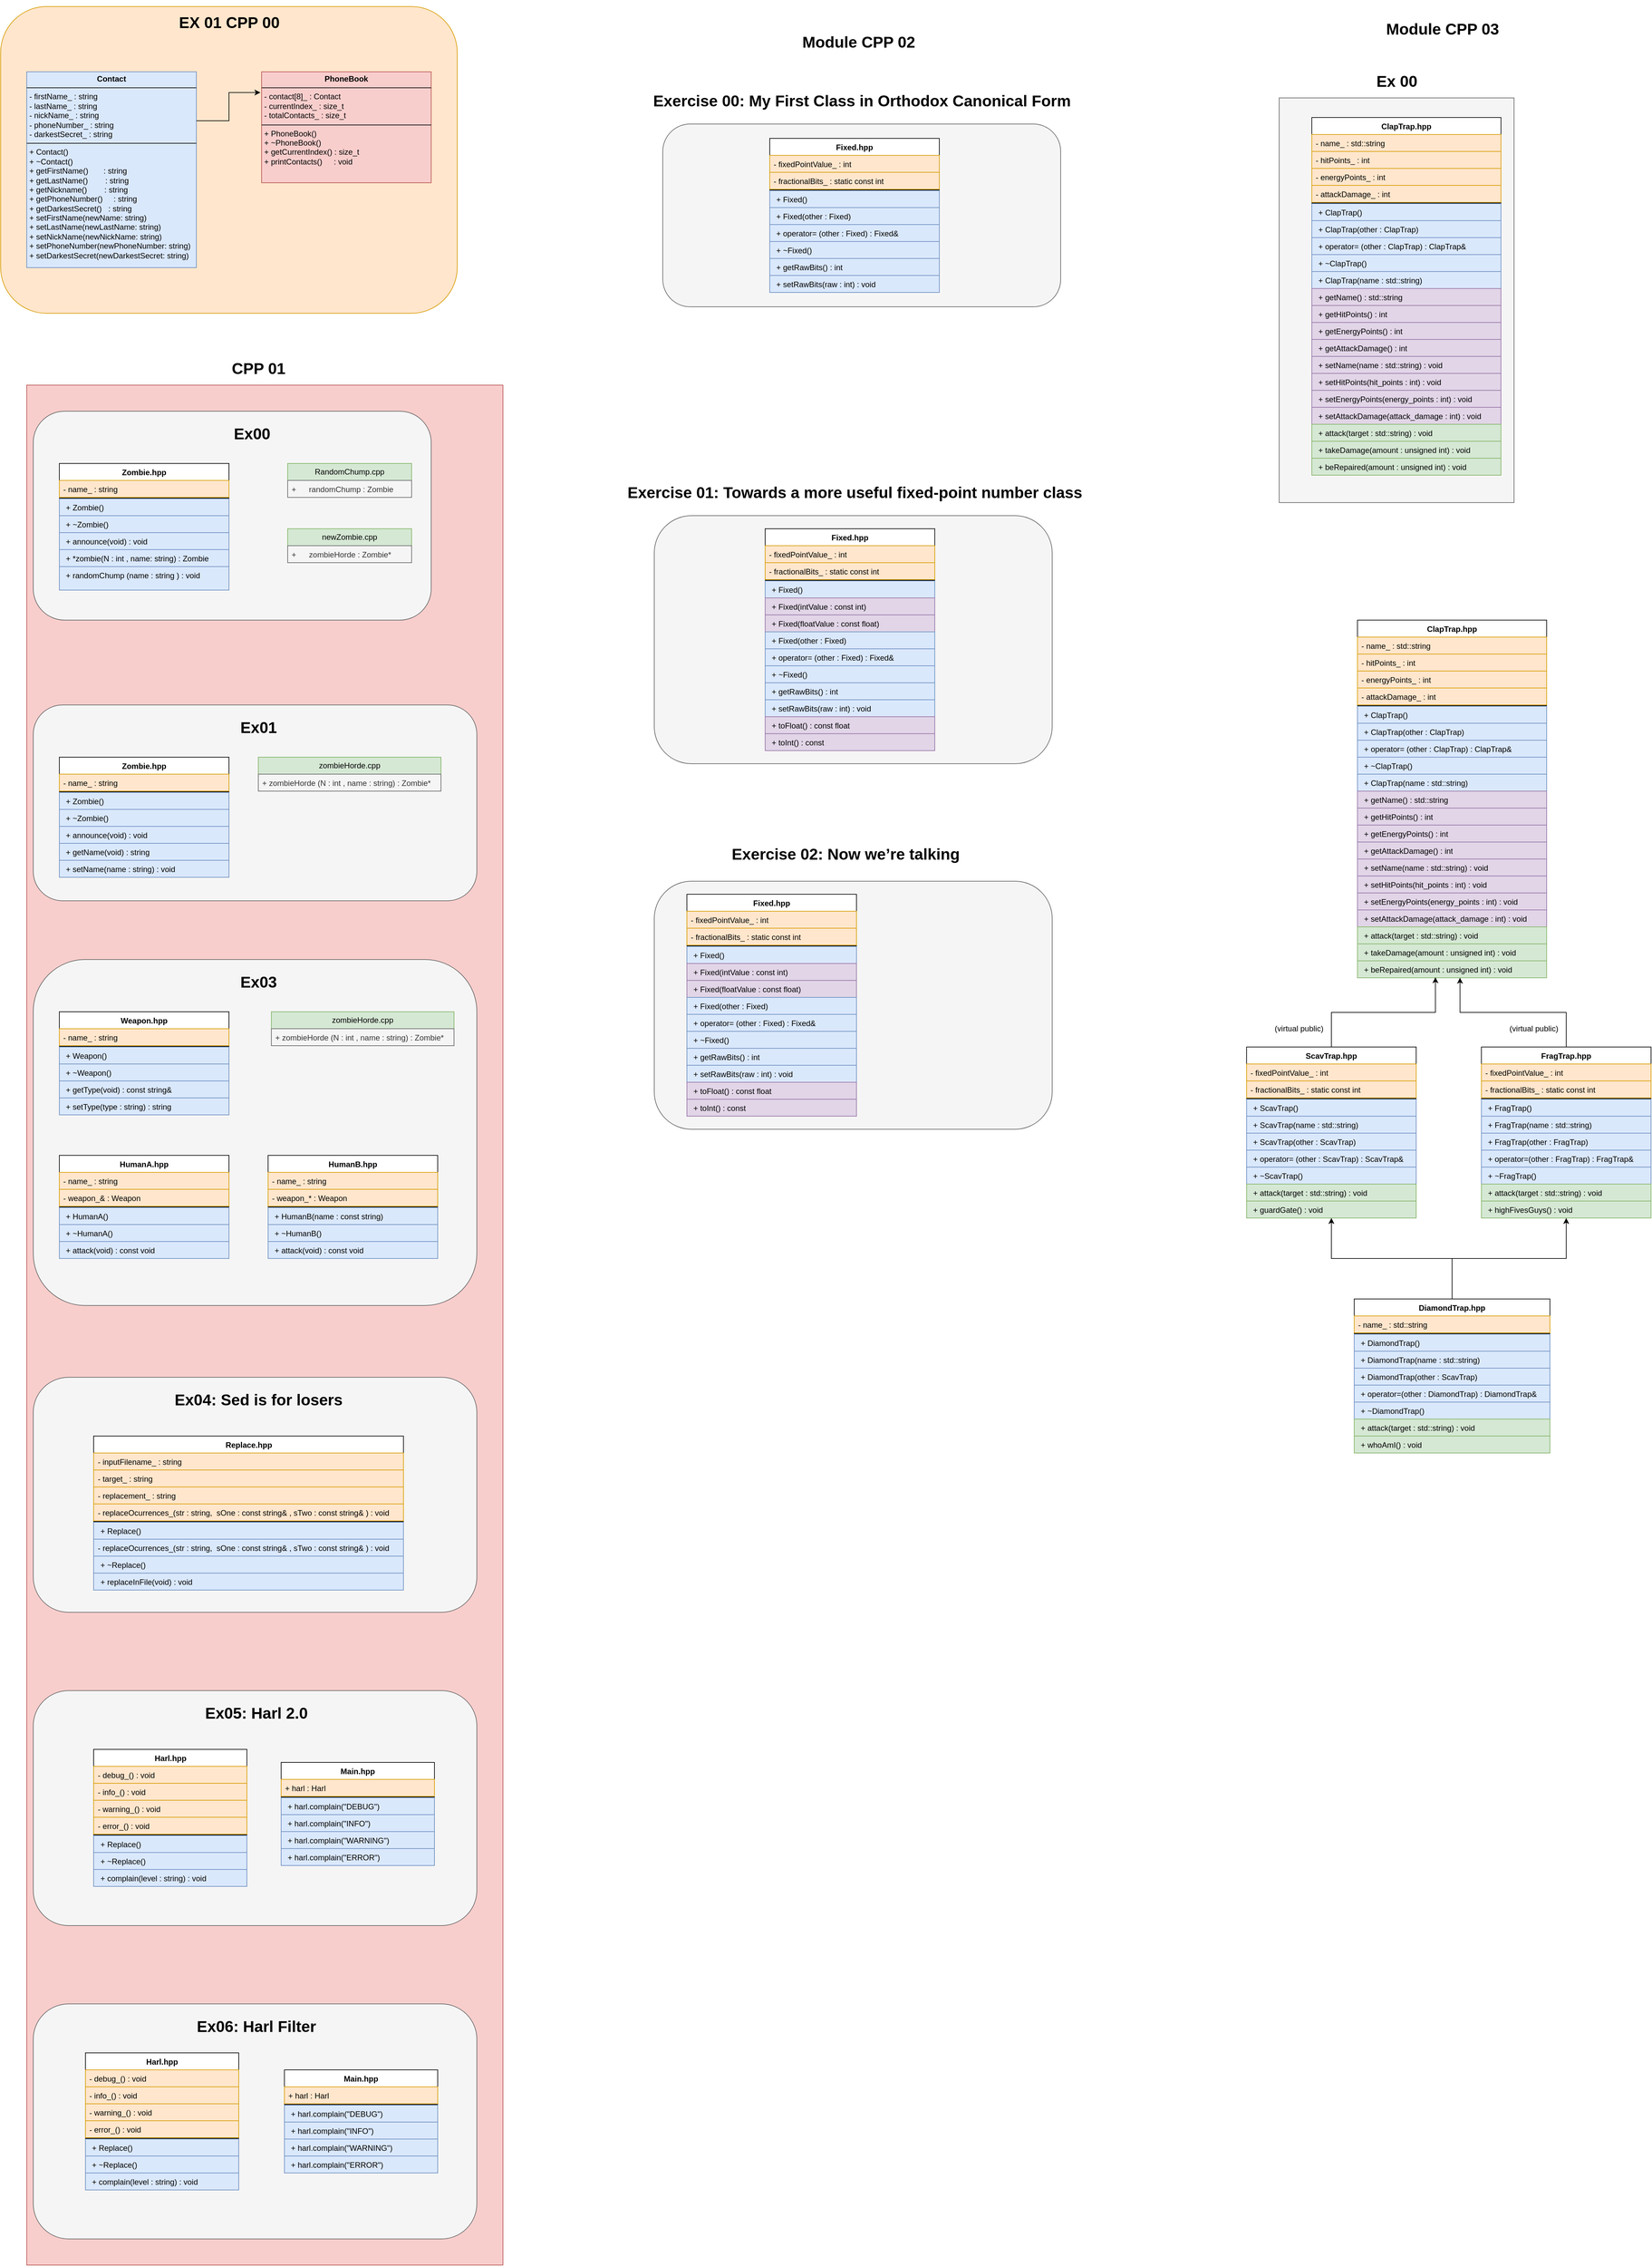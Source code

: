 <mxfile version="26.1.1">
  <diagram name="Page-1" id="efa7a0a1-bf9b-a30e-e6df-94a7791c09e9">
    <mxGraphModel dx="1147" dy="676" grid="1" gridSize="10" guides="1" tooltips="1" connect="1" arrows="1" fold="1" page="1" pageScale="1" pageWidth="826" pageHeight="1169" background="none" math="0" shadow="0">
      <root>
        <mxCell id="0" />
        <mxCell id="1" parent="0" />
        <mxCell id="B4HKxatl3DtIAbxIVqOb-26" value="" style="rounded=0;whiteSpace=wrap;html=1;fillColor=#f5f5f5;fontColor=#333333;strokeColor=#666666;" parent="1" vertex="1">
          <mxGeometry x="2000" y="160" width="360" height="620" as="geometry" />
        </mxCell>
        <mxCell id="EZDEMwl4-y8Kd0cDa8kn-2" value="" style="rounded=0;whiteSpace=wrap;html=1;fillColor=#f8cecc;strokeColor=#b85450;" parent="1" vertex="1">
          <mxGeometry x="80" y="600" width="730" height="2880" as="geometry" />
        </mxCell>
        <mxCell id="X6WeGZ0YyTlPXdcGsqxm-1" value="" style="rounded=1;whiteSpace=wrap;html=1;fillColor=#ffe6cc;strokeColor=#d79b00;" parent="1" vertex="1">
          <mxGeometry x="40" y="20" width="700" height="470" as="geometry" />
        </mxCell>
        <mxCell id="huXyPfVwTbK2jMS7sqg_-118" value="&lt;p style=&quot;margin:0px;margin-top:4px;text-align:center;&quot;&gt;&lt;b&gt;Contact&lt;/b&gt;&lt;/p&gt;&lt;hr size=&quot;1&quot; style=&quot;border-style:solid;&quot;&gt;&lt;p style=&quot;margin:0px;margin-left:4px;&quot;&gt;- firstName_ : string&lt;/p&gt;&lt;p style=&quot;margin:0px;margin-left:4px;&quot;&gt;- lastName_ : string&amp;nbsp;&lt;br&gt;&lt;/p&gt;&lt;p style=&quot;margin:0px;margin-left:4px;&quot;&gt;- nickName_ : string&amp;nbsp;&lt;br&gt;&lt;/p&gt;&lt;p style=&quot;margin:0px;margin-left:4px;&quot;&gt;- phoneNumber_ : string&lt;br&gt;&lt;/p&gt;&lt;p style=&quot;margin:0px;margin-left:4px;&quot;&gt;- darkestSecret_ : string&amp;nbsp;&lt;br&gt;&lt;/p&gt;&lt;hr size=&quot;1&quot; style=&quot;border-style:solid;&quot;&gt;&lt;p style=&quot;margin:0px;margin-left:4px;&quot;&gt;+&amp;nbsp;Contact()&lt;/p&gt;&lt;p style=&quot;margin: 0px 0px 0px 4px;&quot;&gt;+ ~Contact()&lt;/p&gt;&lt;p style=&quot;margin:0px;margin-left:4px;&quot;&gt;+ getFirstName()&amp;nbsp; &amp;nbsp; &amp;nbsp; &amp;nbsp;: string&lt;/p&gt;&lt;p style=&quot;margin:0px;margin-left:4px;&quot;&gt;+ getLastName()&amp;nbsp; &amp;nbsp; &amp;nbsp; &amp;nbsp; : string&lt;/p&gt;&lt;p style=&quot;margin:0px;margin-left:4px;&quot;&gt;+ getNickname()&amp;nbsp; &amp;nbsp; &amp;nbsp; &amp;nbsp; : string&lt;/p&gt;&lt;p style=&quot;margin:0px;margin-left:4px;&quot;&gt;+ getPhoneNumber()&amp;nbsp; &amp;nbsp; &amp;nbsp;: string&amp;nbsp;&lt;/p&gt;&lt;p style=&quot;margin:0px;margin-left:4px;&quot;&gt;+ getDarkestSecret()&amp;nbsp; &amp;nbsp;: string&amp;nbsp;&lt;/p&gt;&lt;p style=&quot;margin:0px;margin-left:4px;&quot;&gt;+ setFirstName(newName: string)&lt;/p&gt;&lt;p style=&quot;margin:0px;margin-left:4px;&quot;&gt;+ setLastName(newLastName: string)&amp;nbsp; &amp;nbsp;&amp;nbsp;&lt;/p&gt;&lt;p style=&quot;margin:0px;margin-left:4px;&quot;&gt;+ setNickName(newNickName: string)&amp;nbsp; +&amp;nbsp;&lt;span style=&quot;background-color: transparent; color: light-dark(rgb(0, 0, 0), rgb(255, 255, 255));&quot;&gt;setPhoneNumber(newPhoneNumber: string)&lt;/span&gt;&lt;/p&gt;&lt;p style=&quot;margin:0px;margin-left:4px;&quot;&gt;&lt;span style=&quot;background-color: transparent; color: light-dark(rgb(0, 0, 0), rgb(255, 255, 255));&quot;&gt;+ setDarkestSecret(newDarkestSecret: string)&lt;/span&gt;&lt;br&gt;&lt;/p&gt;&lt;p style=&quot;margin:0px;margin-left:4px;&quot;&gt;&lt;br&gt;&lt;/p&gt;" style="verticalAlign=top;align=left;overflow=fill;html=1;whiteSpace=wrap;fillColor=#dae8fc;strokeColor=#6c8ebf;" parent="1" vertex="1">
          <mxGeometry x="80" y="120" width="260" height="300" as="geometry" />
        </mxCell>
        <mxCell id="huXyPfVwTbK2jMS7sqg_-124" value="&lt;p style=&quot;margin:0px;margin-top:4px;text-align:center;&quot;&gt;&lt;b&gt;PhoneBook&lt;/b&gt;&lt;/p&gt;&lt;hr size=&quot;1&quot; style=&quot;border-style:solid;&quot;&gt;&lt;p style=&quot;margin:0px;margin-left:4px;&quot;&gt;- contact[8]_ : Contact&lt;/p&gt;&lt;p style=&quot;margin:0px;margin-left:4px;&quot;&gt;- currentIndex_ : size_t&amp;nbsp;&lt;br&gt;&lt;/p&gt;&lt;p style=&quot;margin:0px;margin-left:4px;&quot;&gt;- totalContacts_ : size_t&lt;/p&gt;&lt;hr size=&quot;1&quot; style=&quot;border-style:solid;&quot;&gt;&lt;p style=&quot;margin:0px;margin-left:4px;&quot;&gt;+ PhoneBook()&lt;/p&gt;&lt;p style=&quot;margin: 0px 0px 0px 4px;&quot;&gt;+ ~PhoneBook()&lt;/p&gt;&lt;p style=&quot;margin:0px;margin-left:4px;&quot;&gt;+ getCurrentIndex() : size_t&lt;/p&gt;&lt;p style=&quot;margin:0px;margin-left:4px;&quot;&gt;+ printContacts()&lt;span style=&quot;white-space: pre;&quot;&gt;&#x9;&lt;/span&gt;: void&lt;/p&gt;&lt;p style=&quot;margin:0px;margin-left:4px;&quot;&gt;&lt;br&gt;&lt;/p&gt;" style="verticalAlign=top;align=left;overflow=fill;html=1;whiteSpace=wrap;fillColor=#f8cecc;strokeColor=#b85450;" parent="1" vertex="1">
          <mxGeometry x="440" y="120" width="260" height="170" as="geometry" />
        </mxCell>
        <mxCell id="huXyPfVwTbK2jMS7sqg_-125" style="edgeStyle=orthogonalEdgeStyle;rounded=0;orthogonalLoop=1;jettySize=auto;html=1;exitX=1;exitY=0.25;exitDx=0;exitDy=0;entryX=-0.007;entryY=0.187;entryDx=0;entryDy=0;entryPerimeter=0;" parent="1" source="huXyPfVwTbK2jMS7sqg_-118" target="huXyPfVwTbK2jMS7sqg_-124" edge="1">
          <mxGeometry relative="1" as="geometry" />
        </mxCell>
        <mxCell id="huXyPfVwTbK2jMS7sqg_-126" value="&lt;h1&gt;&lt;b&gt;EX 01 CPP 00&lt;/b&gt;&lt;/h1&gt;" style="text;html=1;align=center;verticalAlign=middle;resizable=0;points=[];autosize=1;strokeColor=none;fillColor=none;" parent="1" vertex="1">
          <mxGeometry x="300" y="10" width="180" height="70" as="geometry" />
        </mxCell>
        <mxCell id="nWZYVkp1l9Ja_sWetnnK-1" value="" style="rounded=1;whiteSpace=wrap;html=1;fillColor=#f5f5f5;strokeColor=#666666;fontColor=#333333;" parent="1" vertex="1">
          <mxGeometry x="90" y="640" width="610" height="320" as="geometry" />
        </mxCell>
        <mxCell id="nWZYVkp1l9Ja_sWetnnK-8" value="&lt;h1&gt;&lt;b&gt;Ex00&lt;/b&gt;&lt;/h1&gt;" style="text;html=1;align=center;verticalAlign=middle;resizable=0;points=[];autosize=1;strokeColor=none;fillColor=none;" parent="1" vertex="1">
          <mxGeometry x="385" y="640" width="80" height="70" as="geometry" />
        </mxCell>
        <mxCell id="nWZYVkp1l9Ja_sWetnnK-9" value="RandomChump.cpp" style="swimlane;fontStyle=0;childLayout=stackLayout;horizontal=1;startSize=26;horizontalStack=0;resizeParent=1;resizeParentMax=0;resizeLast=0;collapsible=1;marginBottom=0;whiteSpace=wrap;html=1;fillColor=#d5e8d4;strokeColor=#82b366;" parent="1" vertex="1">
          <mxGeometry x="480" y="720" width="190" height="52" as="geometry" />
        </mxCell>
        <mxCell id="nWZYVkp1l9Ja_sWetnnK-10" value="+&lt;span style=&quot;white-space: pre;&quot;&gt;&#x9;&lt;/span&gt;randomChump : Zombie" style="text;strokeColor=#666666;fillColor=#f5f5f5;align=left;verticalAlign=top;spacingLeft=4;spacingRight=4;overflow=hidden;rotatable=0;points=[[0,0.5],[1,0.5]];portConstraint=eastwest;whiteSpace=wrap;html=1;fontColor=#333333;" parent="nWZYVkp1l9Ja_sWetnnK-9" vertex="1">
          <mxGeometry y="26" width="190" height="26" as="geometry" />
        </mxCell>
        <mxCell id="nWZYVkp1l9Ja_sWetnnK-17" value="Zombie.hpp" style="swimlane;fontStyle=1;align=center;verticalAlign=top;childLayout=stackLayout;horizontal=1;startSize=26;horizontalStack=0;resizeParent=1;resizeParentMax=0;resizeLast=0;collapsible=1;marginBottom=0;whiteSpace=wrap;html=1;" parent="1" vertex="1">
          <mxGeometry x="130" y="720" width="260" height="194" as="geometry" />
        </mxCell>
        <mxCell id="nWZYVkp1l9Ja_sWetnnK-18" value="- name_ : string&lt;div&gt;&lt;br&gt;&lt;/div&gt;" style="text;strokeColor=#d79b00;fillColor=#ffe6cc;align=left;verticalAlign=top;spacingLeft=4;spacingRight=4;overflow=hidden;rotatable=0;points=[[0,0.5],[1,0.5]];portConstraint=eastwest;whiteSpace=wrap;html=1;" parent="nWZYVkp1l9Ja_sWetnnK-17" vertex="1">
          <mxGeometry y="26" width="260" height="26" as="geometry" />
        </mxCell>
        <mxCell id="nWZYVkp1l9Ja_sWetnnK-19" value="" style="line;strokeWidth=1;fillColor=none;align=left;verticalAlign=middle;spacingTop=-1;spacingLeft=3;spacingRight=3;rotatable=0;labelPosition=right;points=[];portConstraint=eastwest;strokeColor=inherit;" parent="nWZYVkp1l9Ja_sWetnnK-17" vertex="1">
          <mxGeometry y="52" width="260" height="2" as="geometry" />
        </mxCell>
        <mxCell id="nWZYVkp1l9Ja_sWetnnK-20" value="&lt;p style=&quot;margin: 0px 0px 0px 4px;&quot;&gt;+ Zombie()&lt;/p&gt;&lt;div&gt;&lt;br&gt;&lt;/div&gt;" style="text;strokeColor=#6c8ebf;fillColor=#dae8fc;align=left;verticalAlign=top;spacingLeft=4;spacingRight=4;overflow=hidden;rotatable=0;points=[[0,0.5],[1,0.5]];portConstraint=eastwest;whiteSpace=wrap;html=1;" parent="nWZYVkp1l9Ja_sWetnnK-17" vertex="1">
          <mxGeometry y="54" width="260" height="26" as="geometry" />
        </mxCell>
        <mxCell id="nWZYVkp1l9Ja_sWetnnK-21" value="&lt;p style=&quot;margin: 0px 0px 0px 4px;&quot;&gt;+ ~Zombie()&lt;/p&gt;&lt;div&gt;&lt;br&gt;&lt;/div&gt;" style="text;strokeColor=#6c8ebf;fillColor=#dae8fc;align=left;verticalAlign=top;spacingLeft=4;spacingRight=4;overflow=hidden;rotatable=0;points=[[0,0.5],[1,0.5]];portConstraint=eastwest;whiteSpace=wrap;html=1;" parent="nWZYVkp1l9Ja_sWetnnK-17" vertex="1">
          <mxGeometry y="80" width="260" height="26" as="geometry" />
        </mxCell>
        <mxCell id="nWZYVkp1l9Ja_sWetnnK-22" value="&lt;p style=&quot;margin: 0px 0px 0px 4px;&quot;&gt;+ announce(void) : void&amp;nbsp;&lt;/p&gt;&lt;div&gt;&lt;br&gt;&lt;/div&gt;" style="text;strokeColor=#6c8ebf;fillColor=#dae8fc;align=left;verticalAlign=top;spacingLeft=4;spacingRight=4;overflow=hidden;rotatable=0;points=[[0,0.5],[1,0.5]];portConstraint=eastwest;whiteSpace=wrap;html=1;" parent="nWZYVkp1l9Ja_sWetnnK-17" vertex="1">
          <mxGeometry y="106" width="260" height="26" as="geometry" />
        </mxCell>
        <mxCell id="nWZYVkp1l9Ja_sWetnnK-23" value="&lt;p style=&quot;margin: 0px 0px 0px 4px;&quot;&gt;+ *zombie(N : int , name: string) : Zombie&lt;/p&gt;&lt;div&gt;&lt;br&gt;&lt;/div&gt;&lt;div&gt;&lt;br&gt;&lt;/div&gt;" style="text;strokeColor=#6c8ebf;fillColor=#dae8fc;align=left;verticalAlign=top;spacingLeft=4;spacingRight=4;overflow=hidden;rotatable=0;points=[[0,0.5],[1,0.5]];portConstraint=eastwest;whiteSpace=wrap;html=1;" parent="nWZYVkp1l9Ja_sWetnnK-17" vertex="1">
          <mxGeometry y="132" width="260" height="26" as="geometry" />
        </mxCell>
        <mxCell id="nWZYVkp1l9Ja_sWetnnK-24" value="&lt;p style=&quot;margin: 0px 0px 0px 4px;&quot;&gt;+ randomChump (name : string ) : void&amp;nbsp; &amp;nbsp;&amp;nbsp;&lt;/p&gt;" style="text;strokeColor=#6c8ebf;fillColor=#dae8fc;align=left;verticalAlign=top;spacingLeft=4;spacingRight=4;overflow=hidden;rotatable=0;points=[[0,0.5],[1,0.5]];portConstraint=eastwest;whiteSpace=wrap;html=1;" parent="nWZYVkp1l9Ja_sWetnnK-17" vertex="1">
          <mxGeometry y="158" width="260" height="36" as="geometry" />
        </mxCell>
        <mxCell id="nWZYVkp1l9Ja_sWetnnK-25" value="newZombie.cpp" style="swimlane;fontStyle=0;childLayout=stackLayout;horizontal=1;startSize=26;horizontalStack=0;resizeParent=1;resizeParentMax=0;resizeLast=0;collapsible=1;marginBottom=0;whiteSpace=wrap;html=1;fillColor=#d5e8d4;strokeColor=#82b366;" parent="1" vertex="1">
          <mxGeometry x="480" y="820" width="190" height="52" as="geometry" />
        </mxCell>
        <mxCell id="nWZYVkp1l9Ja_sWetnnK-26" value="+&lt;span style=&quot;white-space: pre;&quot;&gt;&#x9;&lt;/span&gt;zombieHorde&amp;nbsp;: Zombie*" style="text;strokeColor=#666666;fillColor=#f5f5f5;align=left;verticalAlign=top;spacingLeft=4;spacingRight=4;overflow=hidden;rotatable=0;points=[[0,0.5],[1,0.5]];portConstraint=eastwest;whiteSpace=wrap;html=1;fontColor=#333333;" parent="nWZYVkp1l9Ja_sWetnnK-25" vertex="1">
          <mxGeometry y="26" width="190" height="26" as="geometry" />
        </mxCell>
        <mxCell id="nWZYVkp1l9Ja_sWetnnK-27" value="" style="rounded=1;whiteSpace=wrap;html=1;fillColor=#f5f5f5;strokeColor=#666666;fontColor=#333333;" parent="1" vertex="1">
          <mxGeometry x="90" y="1090" width="680" height="300" as="geometry" />
        </mxCell>
        <mxCell id="nWZYVkp1l9Ja_sWetnnK-28" value="&lt;h1&gt;&lt;b&gt;Ex01&lt;/b&gt;&lt;/h1&gt;" style="text;html=1;align=center;verticalAlign=middle;resizable=0;points=[];autosize=1;strokeColor=none;fillColor=none;" parent="1" vertex="1">
          <mxGeometry x="395" y="1090" width="80" height="70" as="geometry" />
        </mxCell>
        <mxCell id="nWZYVkp1l9Ja_sWetnnK-31" value="Zombie.hpp" style="swimlane;fontStyle=1;align=center;verticalAlign=top;childLayout=stackLayout;horizontal=1;startSize=26;horizontalStack=0;resizeParent=1;resizeParentMax=0;resizeLast=0;collapsible=1;marginBottom=0;whiteSpace=wrap;html=1;" parent="1" vertex="1">
          <mxGeometry x="130" y="1170" width="260" height="184" as="geometry" />
        </mxCell>
        <mxCell id="nWZYVkp1l9Ja_sWetnnK-32" value="- name_ : string&lt;div&gt;&lt;br&gt;&lt;/div&gt;" style="text;strokeColor=#d79b00;fillColor=#ffe6cc;align=left;verticalAlign=top;spacingLeft=4;spacingRight=4;overflow=hidden;rotatable=0;points=[[0,0.5],[1,0.5]];portConstraint=eastwest;whiteSpace=wrap;html=1;" parent="nWZYVkp1l9Ja_sWetnnK-31" vertex="1">
          <mxGeometry y="26" width="260" height="26" as="geometry" />
        </mxCell>
        <mxCell id="nWZYVkp1l9Ja_sWetnnK-33" value="" style="line;strokeWidth=1;fillColor=none;align=left;verticalAlign=middle;spacingTop=-1;spacingLeft=3;spacingRight=3;rotatable=0;labelPosition=right;points=[];portConstraint=eastwest;strokeColor=inherit;" parent="nWZYVkp1l9Ja_sWetnnK-31" vertex="1">
          <mxGeometry y="52" width="260" height="2" as="geometry" />
        </mxCell>
        <mxCell id="nWZYVkp1l9Ja_sWetnnK-34" value="&lt;p style=&quot;margin: 0px 0px 0px 4px;&quot;&gt;+ Zombie()&lt;/p&gt;&lt;div&gt;&lt;br&gt;&lt;/div&gt;" style="text;strokeColor=#6c8ebf;fillColor=#dae8fc;align=left;verticalAlign=top;spacingLeft=4;spacingRight=4;overflow=hidden;rotatable=0;points=[[0,0.5],[1,0.5]];portConstraint=eastwest;whiteSpace=wrap;html=1;" parent="nWZYVkp1l9Ja_sWetnnK-31" vertex="1">
          <mxGeometry y="54" width="260" height="26" as="geometry" />
        </mxCell>
        <mxCell id="nWZYVkp1l9Ja_sWetnnK-35" value="&lt;p style=&quot;margin: 0px 0px 0px 4px;&quot;&gt;+ ~Zombie()&lt;/p&gt;&lt;div&gt;&lt;br&gt;&lt;/div&gt;" style="text;strokeColor=#6c8ebf;fillColor=#dae8fc;align=left;verticalAlign=top;spacingLeft=4;spacingRight=4;overflow=hidden;rotatable=0;points=[[0,0.5],[1,0.5]];portConstraint=eastwest;whiteSpace=wrap;html=1;" parent="nWZYVkp1l9Ja_sWetnnK-31" vertex="1">
          <mxGeometry y="80" width="260" height="26" as="geometry" />
        </mxCell>
        <mxCell id="nWZYVkp1l9Ja_sWetnnK-36" value="&lt;p style=&quot;margin: 0px 0px 0px 4px;&quot;&gt;+ announce(void) : void&amp;nbsp;&lt;/p&gt;&lt;div&gt;&lt;br&gt;&lt;/div&gt;" style="text;strokeColor=#6c8ebf;fillColor=#dae8fc;align=left;verticalAlign=top;spacingLeft=4;spacingRight=4;overflow=hidden;rotatable=0;points=[[0,0.5],[1,0.5]];portConstraint=eastwest;whiteSpace=wrap;html=1;" parent="nWZYVkp1l9Ja_sWetnnK-31" vertex="1">
          <mxGeometry y="106" width="260" height="26" as="geometry" />
        </mxCell>
        <mxCell id="nWZYVkp1l9Ja_sWetnnK-37" value="&lt;p style=&quot;margin: 0px 0px 0px 4px;&quot;&gt;+ getName(void) : string&lt;/p&gt;&lt;div&gt;&lt;br&gt;&lt;/div&gt;&lt;div&gt;&lt;br&gt;&lt;/div&gt;" style="text;strokeColor=#6c8ebf;fillColor=#dae8fc;align=left;verticalAlign=top;spacingLeft=4;spacingRight=4;overflow=hidden;rotatable=0;points=[[0,0.5],[1,0.5]];portConstraint=eastwest;whiteSpace=wrap;html=1;" parent="nWZYVkp1l9Ja_sWetnnK-31" vertex="1">
          <mxGeometry y="132" width="260" height="26" as="geometry" />
        </mxCell>
        <mxCell id="nWZYVkp1l9Ja_sWetnnK-41" value="&lt;p style=&quot;margin: 0px 0px 0px 4px;&quot;&gt;+ setName(name : string) : void&lt;/p&gt;&lt;div&gt;&lt;br&gt;&lt;/div&gt;&lt;div&gt;&lt;br&gt;&lt;/div&gt;" style="text;strokeColor=#6c8ebf;fillColor=#dae8fc;align=left;verticalAlign=top;spacingLeft=4;spacingRight=4;overflow=hidden;rotatable=0;points=[[0,0.5],[1,0.5]];portConstraint=eastwest;whiteSpace=wrap;html=1;" parent="nWZYVkp1l9Ja_sWetnnK-31" vertex="1">
          <mxGeometry y="158" width="260" height="26" as="geometry" />
        </mxCell>
        <mxCell id="nWZYVkp1l9Ja_sWetnnK-39" value="zombieHorde.cpp" style="swimlane;fontStyle=0;childLayout=stackLayout;horizontal=1;startSize=26;horizontalStack=0;resizeParent=1;resizeParentMax=0;resizeLast=0;collapsible=1;marginBottom=0;whiteSpace=wrap;html=1;fillColor=#d5e8d4;strokeColor=#82b366;" parent="1" vertex="1">
          <mxGeometry x="435" y="1170" width="280" height="52" as="geometry" />
        </mxCell>
        <mxCell id="nWZYVkp1l9Ja_sWetnnK-40" value="+ zombieHorde (N : int , name : string) : Zombie*" style="text;strokeColor=#666666;fillColor=#f5f5f5;align=left;verticalAlign=top;spacingLeft=4;spacingRight=4;overflow=hidden;rotatable=0;points=[[0,0.5],[1,0.5]];portConstraint=eastwest;whiteSpace=wrap;html=1;fontColor=#333333;" parent="nWZYVkp1l9Ja_sWetnnK-39" vertex="1">
          <mxGeometry y="26" width="280" height="26" as="geometry" />
        </mxCell>
        <mxCell id="nWZYVkp1l9Ja_sWetnnK-42" value="" style="rounded=1;whiteSpace=wrap;html=1;fillColor=#f5f5f5;strokeColor=#666666;fontColor=#333333;" parent="1" vertex="1">
          <mxGeometry x="90" y="1480" width="680" height="530" as="geometry" />
        </mxCell>
        <mxCell id="nWZYVkp1l9Ja_sWetnnK-43" value="&lt;h1&gt;&lt;b&gt;Ex03&lt;/b&gt;&lt;/h1&gt;" style="text;html=1;align=center;verticalAlign=middle;resizable=0;points=[];autosize=1;strokeColor=none;fillColor=none;" parent="1" vertex="1">
          <mxGeometry x="395" y="1480" width="80" height="70" as="geometry" />
        </mxCell>
        <mxCell id="nWZYVkp1l9Ja_sWetnnK-44" value="Weapon.hpp" style="swimlane;fontStyle=1;align=center;verticalAlign=top;childLayout=stackLayout;horizontal=1;startSize=26;horizontalStack=0;resizeParent=1;resizeParentMax=0;resizeLast=0;collapsible=1;marginBottom=0;whiteSpace=wrap;html=1;" parent="1" vertex="1">
          <mxGeometry x="130" y="1560" width="260" height="158" as="geometry" />
        </mxCell>
        <mxCell id="nWZYVkp1l9Ja_sWetnnK-45" value="- name_ : string&lt;div&gt;&lt;br&gt;&lt;/div&gt;" style="text;strokeColor=#d79b00;fillColor=#ffe6cc;align=left;verticalAlign=top;spacingLeft=4;spacingRight=4;overflow=hidden;rotatable=0;points=[[0,0.5],[1,0.5]];portConstraint=eastwest;whiteSpace=wrap;html=1;" parent="nWZYVkp1l9Ja_sWetnnK-44" vertex="1">
          <mxGeometry y="26" width="260" height="26" as="geometry" />
        </mxCell>
        <mxCell id="nWZYVkp1l9Ja_sWetnnK-46" value="" style="line;strokeWidth=1;fillColor=none;align=left;verticalAlign=middle;spacingTop=-1;spacingLeft=3;spacingRight=3;rotatable=0;labelPosition=right;points=[];portConstraint=eastwest;strokeColor=inherit;" parent="nWZYVkp1l9Ja_sWetnnK-44" vertex="1">
          <mxGeometry y="52" width="260" height="2" as="geometry" />
        </mxCell>
        <mxCell id="nWZYVkp1l9Ja_sWetnnK-47" value="&lt;p style=&quot;margin: 0px 0px 0px 4px;&quot;&gt;+ Weapon()&lt;/p&gt;&lt;div&gt;&lt;br&gt;&lt;/div&gt;" style="text;strokeColor=#6c8ebf;fillColor=#dae8fc;align=left;verticalAlign=top;spacingLeft=4;spacingRight=4;overflow=hidden;rotatable=0;points=[[0,0.5],[1,0.5]];portConstraint=eastwest;whiteSpace=wrap;html=1;" parent="nWZYVkp1l9Ja_sWetnnK-44" vertex="1">
          <mxGeometry y="54" width="260" height="26" as="geometry" />
        </mxCell>
        <mxCell id="nWZYVkp1l9Ja_sWetnnK-48" value="&lt;p style=&quot;margin: 0px 0px 0px 4px;&quot;&gt;+ ~Weapon()&lt;/p&gt;&lt;div&gt;&lt;br&gt;&lt;/div&gt;" style="text;strokeColor=#6c8ebf;fillColor=#dae8fc;align=left;verticalAlign=top;spacingLeft=4;spacingRight=4;overflow=hidden;rotatable=0;points=[[0,0.5],[1,0.5]];portConstraint=eastwest;whiteSpace=wrap;html=1;" parent="nWZYVkp1l9Ja_sWetnnK-44" vertex="1">
          <mxGeometry y="80" width="260" height="26" as="geometry" />
        </mxCell>
        <mxCell id="nWZYVkp1l9Ja_sWetnnK-49" value="&lt;p style=&quot;margin: 0px 0px 0px 4px;&quot;&gt;+ getType(void) : const string&amp;amp;&amp;nbsp;&lt;/p&gt;&lt;div&gt;&lt;br&gt;&lt;/div&gt;" style="text;strokeColor=#6c8ebf;fillColor=#dae8fc;align=left;verticalAlign=top;spacingLeft=4;spacingRight=4;overflow=hidden;rotatable=0;points=[[0,0.5],[1,0.5]];portConstraint=eastwest;whiteSpace=wrap;html=1;" parent="nWZYVkp1l9Ja_sWetnnK-44" vertex="1">
          <mxGeometry y="106" width="260" height="26" as="geometry" />
        </mxCell>
        <mxCell id="nWZYVkp1l9Ja_sWetnnK-50" value="&lt;p style=&quot;margin: 0px 0px 0px 4px;&quot;&gt;+ setType(type : string) : string&lt;/p&gt;&lt;div&gt;&lt;br&gt;&lt;/div&gt;&lt;div&gt;&lt;br&gt;&lt;/div&gt;" style="text;strokeColor=#6c8ebf;fillColor=#dae8fc;align=left;verticalAlign=top;spacingLeft=4;spacingRight=4;overflow=hidden;rotatable=0;points=[[0,0.5],[1,0.5]];portConstraint=eastwest;whiteSpace=wrap;html=1;" parent="nWZYVkp1l9Ja_sWetnnK-44" vertex="1">
          <mxGeometry y="132" width="260" height="26" as="geometry" />
        </mxCell>
        <mxCell id="nWZYVkp1l9Ja_sWetnnK-52" value="zombieHorde.cpp" style="swimlane;fontStyle=0;childLayout=stackLayout;horizontal=1;startSize=26;horizontalStack=0;resizeParent=1;resizeParentMax=0;resizeLast=0;collapsible=1;marginBottom=0;whiteSpace=wrap;html=1;fillColor=#d5e8d4;strokeColor=#82b366;" parent="1" vertex="1">
          <mxGeometry x="455" y="1560" width="280" height="52" as="geometry" />
        </mxCell>
        <mxCell id="nWZYVkp1l9Ja_sWetnnK-53" value="+ zombieHorde (N : int , name : string) : Zombie*" style="text;strokeColor=#666666;fillColor=#f5f5f5;align=left;verticalAlign=top;spacingLeft=4;spacingRight=4;overflow=hidden;rotatable=0;points=[[0,0.5],[1,0.5]];portConstraint=eastwest;whiteSpace=wrap;html=1;fontColor=#333333;" parent="nWZYVkp1l9Ja_sWetnnK-52" vertex="1">
          <mxGeometry y="26" width="280" height="26" as="geometry" />
        </mxCell>
        <mxCell id="DOo3FhOf9n9j-2vVC3C--2" value="HumanA.hpp" style="swimlane;fontStyle=1;align=center;verticalAlign=top;childLayout=stackLayout;horizontal=1;startSize=26;horizontalStack=0;resizeParent=1;resizeParentMax=0;resizeLast=0;collapsible=1;marginBottom=0;whiteSpace=wrap;html=1;" parent="1" vertex="1">
          <mxGeometry x="130" y="1780" width="260" height="158" as="geometry" />
        </mxCell>
        <mxCell id="DOo3FhOf9n9j-2vVC3C--3" value="- name_ : string&lt;div&gt;&lt;br&gt;&lt;/div&gt;" style="text;strokeColor=#d79b00;fillColor=#ffe6cc;align=left;verticalAlign=top;spacingLeft=4;spacingRight=4;overflow=hidden;rotatable=0;points=[[0,0.5],[1,0.5]];portConstraint=eastwest;whiteSpace=wrap;html=1;" parent="DOo3FhOf9n9j-2vVC3C--2" vertex="1">
          <mxGeometry y="26" width="260" height="26" as="geometry" />
        </mxCell>
        <mxCell id="MSS0E0WfJ8UwUjAnluvn-1" value="- weapon_&amp;amp; : Weapon&lt;div&gt;&lt;br&gt;&lt;/div&gt;" style="text;strokeColor=#d79b00;fillColor=#ffe6cc;align=left;verticalAlign=top;spacingLeft=4;spacingRight=4;overflow=hidden;rotatable=0;points=[[0,0.5],[1,0.5]];portConstraint=eastwest;whiteSpace=wrap;html=1;" parent="DOo3FhOf9n9j-2vVC3C--2" vertex="1">
          <mxGeometry y="52" width="260" height="26" as="geometry" />
        </mxCell>
        <mxCell id="DOo3FhOf9n9j-2vVC3C--4" value="" style="line;strokeWidth=1;fillColor=none;align=left;verticalAlign=middle;spacingTop=-1;spacingLeft=3;spacingRight=3;rotatable=0;labelPosition=right;points=[];portConstraint=eastwest;strokeColor=inherit;" parent="DOo3FhOf9n9j-2vVC3C--2" vertex="1">
          <mxGeometry y="78" width="260" height="2" as="geometry" />
        </mxCell>
        <mxCell id="DOo3FhOf9n9j-2vVC3C--5" value="&lt;p style=&quot;margin: 0px 0px 0px 4px;&quot;&gt;+ HumanA()&lt;/p&gt;&lt;div&gt;&lt;br&gt;&lt;/div&gt;" style="text;strokeColor=#6c8ebf;fillColor=#dae8fc;align=left;verticalAlign=top;spacingLeft=4;spacingRight=4;overflow=hidden;rotatable=0;points=[[0,0.5],[1,0.5]];portConstraint=eastwest;whiteSpace=wrap;html=1;" parent="DOo3FhOf9n9j-2vVC3C--2" vertex="1">
          <mxGeometry y="80" width="260" height="26" as="geometry" />
        </mxCell>
        <mxCell id="DOo3FhOf9n9j-2vVC3C--6" value="&lt;p style=&quot;margin: 0px 0px 0px 4px;&quot;&gt;+ ~HumanA()&lt;/p&gt;&lt;div&gt;&lt;br&gt;&lt;/div&gt;" style="text;strokeColor=#6c8ebf;fillColor=#dae8fc;align=left;verticalAlign=top;spacingLeft=4;spacingRight=4;overflow=hidden;rotatable=0;points=[[0,0.5],[1,0.5]];portConstraint=eastwest;whiteSpace=wrap;html=1;" parent="DOo3FhOf9n9j-2vVC3C--2" vertex="1">
          <mxGeometry y="106" width="260" height="26" as="geometry" />
        </mxCell>
        <mxCell id="DOo3FhOf9n9j-2vVC3C--7" value="&lt;p style=&quot;margin: 0px 0px 0px 4px;&quot;&gt;+ attack(void) : const void&lt;/p&gt;&lt;div&gt;&lt;br&gt;&lt;/div&gt;" style="text;strokeColor=#6c8ebf;fillColor=#dae8fc;align=left;verticalAlign=top;spacingLeft=4;spacingRight=4;overflow=hidden;rotatable=0;points=[[0,0.5],[1,0.5]];portConstraint=eastwest;whiteSpace=wrap;html=1;" parent="DOo3FhOf9n9j-2vVC3C--2" vertex="1">
          <mxGeometry y="132" width="260" height="26" as="geometry" />
        </mxCell>
        <mxCell id="MSS0E0WfJ8UwUjAnluvn-2" value="HumanB.hpp" style="swimlane;fontStyle=1;align=center;verticalAlign=top;childLayout=stackLayout;horizontal=1;startSize=26;horizontalStack=0;resizeParent=1;resizeParentMax=0;resizeLast=0;collapsible=1;marginBottom=0;whiteSpace=wrap;html=1;" parent="1" vertex="1">
          <mxGeometry x="450" y="1780" width="260" height="158" as="geometry" />
        </mxCell>
        <mxCell id="MSS0E0WfJ8UwUjAnluvn-3" value="- name_ : string&lt;div&gt;&lt;br&gt;&lt;/div&gt;" style="text;strokeColor=#d79b00;fillColor=#ffe6cc;align=left;verticalAlign=top;spacingLeft=4;spacingRight=4;overflow=hidden;rotatable=0;points=[[0,0.5],[1,0.5]];portConstraint=eastwest;whiteSpace=wrap;html=1;" parent="MSS0E0WfJ8UwUjAnluvn-2" vertex="1">
          <mxGeometry y="26" width="260" height="26" as="geometry" />
        </mxCell>
        <mxCell id="MSS0E0WfJ8UwUjAnluvn-4" value="- weapon_* : Weapon&lt;div&gt;&lt;br&gt;&lt;/div&gt;" style="text;strokeColor=#d79b00;fillColor=#ffe6cc;align=left;verticalAlign=top;spacingLeft=4;spacingRight=4;overflow=hidden;rotatable=0;points=[[0,0.5],[1,0.5]];portConstraint=eastwest;whiteSpace=wrap;html=1;" parent="MSS0E0WfJ8UwUjAnluvn-2" vertex="1">
          <mxGeometry y="52" width="260" height="26" as="geometry" />
        </mxCell>
        <mxCell id="MSS0E0WfJ8UwUjAnluvn-5" value="" style="line;strokeWidth=1;fillColor=none;align=left;verticalAlign=middle;spacingTop=-1;spacingLeft=3;spacingRight=3;rotatable=0;labelPosition=right;points=[];portConstraint=eastwest;strokeColor=inherit;" parent="MSS0E0WfJ8UwUjAnluvn-2" vertex="1">
          <mxGeometry y="78" width="260" height="2" as="geometry" />
        </mxCell>
        <mxCell id="MSS0E0WfJ8UwUjAnluvn-6" value="&lt;p style=&quot;margin: 0px 0px 0px 4px;&quot;&gt;+ HumanB(name : const string)&amp;nbsp;&lt;/p&gt;&lt;div&gt;&lt;br&gt;&lt;/div&gt;" style="text;strokeColor=#6c8ebf;fillColor=#dae8fc;align=left;verticalAlign=top;spacingLeft=4;spacingRight=4;overflow=hidden;rotatable=0;points=[[0,0.5],[1,0.5]];portConstraint=eastwest;whiteSpace=wrap;html=1;" parent="MSS0E0WfJ8UwUjAnluvn-2" vertex="1">
          <mxGeometry y="80" width="260" height="26" as="geometry" />
        </mxCell>
        <mxCell id="MSS0E0WfJ8UwUjAnluvn-7" value="&lt;p style=&quot;margin: 0px 0px 0px 4px;&quot;&gt;+ ~HumanB()&lt;/p&gt;&lt;div&gt;&lt;br&gt;&lt;/div&gt;" style="text;strokeColor=#6c8ebf;fillColor=#dae8fc;align=left;verticalAlign=top;spacingLeft=4;spacingRight=4;overflow=hidden;rotatable=0;points=[[0,0.5],[1,0.5]];portConstraint=eastwest;whiteSpace=wrap;html=1;" parent="MSS0E0WfJ8UwUjAnluvn-2" vertex="1">
          <mxGeometry y="106" width="260" height="26" as="geometry" />
        </mxCell>
        <mxCell id="MSS0E0WfJ8UwUjAnluvn-8" value="&lt;p style=&quot;margin: 0px 0px 0px 4px;&quot;&gt;+ attack(void) : const void&lt;/p&gt;&lt;div&gt;&lt;br&gt;&lt;/div&gt;" style="text;strokeColor=#6c8ebf;fillColor=#dae8fc;align=left;verticalAlign=top;spacingLeft=4;spacingRight=4;overflow=hidden;rotatable=0;points=[[0,0.5],[1,0.5]];portConstraint=eastwest;whiteSpace=wrap;html=1;" parent="MSS0E0WfJ8UwUjAnluvn-2" vertex="1">
          <mxGeometry y="132" width="260" height="26" as="geometry" />
        </mxCell>
        <mxCell id="MSS0E0WfJ8UwUjAnluvn-14" value="" style="rounded=1;whiteSpace=wrap;html=1;fillColor=#f5f5f5;fontColor=#333333;strokeColor=#666666;" parent="1" vertex="1">
          <mxGeometry x="90" y="2120" width="680" height="360" as="geometry" />
        </mxCell>
        <mxCell id="MSS0E0WfJ8UwUjAnluvn-15" value="&lt;h1&gt;&lt;b&gt;Ex04: Sed is for losers&lt;/b&gt;&lt;/h1&gt;" style="text;html=1;align=center;verticalAlign=middle;resizable=0;points=[];autosize=1;strokeColor=none;fillColor=none;" parent="1" vertex="1">
          <mxGeometry x="295" y="2120" width="280" height="70" as="geometry" />
        </mxCell>
        <mxCell id="MSS0E0WfJ8UwUjAnluvn-16" value="Replace.hpp" style="swimlane;fontStyle=1;align=center;verticalAlign=top;childLayout=stackLayout;horizontal=1;startSize=26;horizontalStack=0;resizeParent=1;resizeParentMax=0;resizeLast=0;collapsible=1;marginBottom=0;whiteSpace=wrap;html=1;" parent="1" vertex="1">
          <mxGeometry x="182.5" y="2210" width="475" height="236" as="geometry" />
        </mxCell>
        <mxCell id="MSS0E0WfJ8UwUjAnluvn-17" value="- inputFilename_ : string&lt;div&gt;&lt;br&gt;&lt;/div&gt;" style="text;strokeColor=#d79b00;fillColor=#ffe6cc;align=left;verticalAlign=top;spacingLeft=4;spacingRight=4;overflow=hidden;rotatable=0;points=[[0,0.5],[1,0.5]];portConstraint=eastwest;whiteSpace=wrap;html=1;" parent="MSS0E0WfJ8UwUjAnluvn-16" vertex="1">
          <mxGeometry y="26" width="475" height="26" as="geometry" />
        </mxCell>
        <mxCell id="MSS0E0WfJ8UwUjAnluvn-39" value="- target_ : string&lt;div&gt;&lt;br&gt;&lt;/div&gt;" style="text;strokeColor=#d79b00;fillColor=#ffe6cc;align=left;verticalAlign=top;spacingLeft=4;spacingRight=4;overflow=hidden;rotatable=0;points=[[0,0.5],[1,0.5]];portConstraint=eastwest;whiteSpace=wrap;html=1;" parent="MSS0E0WfJ8UwUjAnluvn-16" vertex="1">
          <mxGeometry y="52" width="475" height="26" as="geometry" />
        </mxCell>
        <mxCell id="MSS0E0WfJ8UwUjAnluvn-40" value="- replacement_ : string&lt;div&gt;&lt;br&gt;&lt;/div&gt;" style="text;strokeColor=#d79b00;fillColor=#ffe6cc;align=left;verticalAlign=top;spacingLeft=4;spacingRight=4;overflow=hidden;rotatable=0;points=[[0,0.5],[1,0.5]];portConstraint=eastwest;whiteSpace=wrap;html=1;" parent="MSS0E0WfJ8UwUjAnluvn-16" vertex="1">
          <mxGeometry y="78" width="475" height="26" as="geometry" />
        </mxCell>
        <mxCell id="MSS0E0WfJ8UwUjAnluvn-41" value="- replaceOcurrences_(str : string,&amp;nbsp; sOne : const string&amp;amp; , sTwo : const string&amp;amp; ) : void&lt;div&gt;&lt;br&gt;&lt;/div&gt;" style="text;strokeColor=#d79b00;fillColor=#ffe6cc;align=left;verticalAlign=top;spacingLeft=4;spacingRight=4;overflow=hidden;rotatable=0;points=[[0,0.5],[1,0.5]];portConstraint=eastwest;whiteSpace=wrap;html=1;" parent="MSS0E0WfJ8UwUjAnluvn-16" vertex="1">
          <mxGeometry y="104" width="475" height="26" as="geometry" />
        </mxCell>
        <mxCell id="MSS0E0WfJ8UwUjAnluvn-18" value="" style="line;strokeWidth=1;fillColor=none;align=left;verticalAlign=middle;spacingTop=-1;spacingLeft=3;spacingRight=3;rotatable=0;labelPosition=right;points=[];portConstraint=eastwest;strokeColor=inherit;" parent="MSS0E0WfJ8UwUjAnluvn-16" vertex="1">
          <mxGeometry y="130" width="475" height="2" as="geometry" />
        </mxCell>
        <mxCell id="MSS0E0WfJ8UwUjAnluvn-19" value="&lt;p style=&quot;margin: 0px 0px 0px 4px;&quot;&gt;+ Replace()&lt;/p&gt;&lt;div&gt;&lt;br&gt;&lt;/div&gt;" style="text;strokeColor=#6c8ebf;fillColor=#dae8fc;align=left;verticalAlign=top;spacingLeft=4;spacingRight=4;overflow=hidden;rotatable=0;points=[[0,0.5],[1,0.5]];portConstraint=eastwest;whiteSpace=wrap;html=1;" parent="MSS0E0WfJ8UwUjAnluvn-16" vertex="1">
          <mxGeometry y="132" width="475" height="26" as="geometry" />
        </mxCell>
        <mxCell id="MSS0E0WfJ8UwUjAnluvn-42" value="- replaceOcurrences_(str : string,&amp;nbsp; sOne : const string&amp;amp; , sTwo : const string&amp;amp; ) : void&lt;div&gt;&lt;br&gt;&lt;/div&gt;" style="text;strokeColor=#6c8ebf;fillColor=#dae8fc;align=left;verticalAlign=top;spacingLeft=4;spacingRight=4;overflow=hidden;rotatable=0;points=[[0,0.5],[1,0.5]];portConstraint=eastwest;whiteSpace=wrap;html=1;" parent="MSS0E0WfJ8UwUjAnluvn-16" vertex="1">
          <mxGeometry y="158" width="475" height="26" as="geometry" />
        </mxCell>
        <mxCell id="MSS0E0WfJ8UwUjAnluvn-20" value="&lt;p style=&quot;margin: 0px 0px 0px 4px;&quot;&gt;+ ~Replace()&lt;/p&gt;&lt;div&gt;&lt;br&gt;&lt;/div&gt;" style="text;strokeColor=#6c8ebf;fillColor=#dae8fc;align=left;verticalAlign=top;spacingLeft=4;spacingRight=4;overflow=hidden;rotatable=0;points=[[0,0.5],[1,0.5]];portConstraint=eastwest;whiteSpace=wrap;html=1;" parent="MSS0E0WfJ8UwUjAnluvn-16" vertex="1">
          <mxGeometry y="184" width="475" height="26" as="geometry" />
        </mxCell>
        <mxCell id="MSS0E0WfJ8UwUjAnluvn-21" value="&lt;p style=&quot;margin: 0px 0px 0px 4px;&quot;&gt;+ replaceInFile(void) : void&amp;nbsp;&lt;/p&gt;&lt;div&gt;&lt;br&gt;&lt;/div&gt;" style="text;strokeColor=#6c8ebf;fillColor=#dae8fc;align=left;verticalAlign=top;spacingLeft=4;spacingRight=4;overflow=hidden;rotatable=0;points=[[0,0.5],[1,0.5]];portConstraint=eastwest;whiteSpace=wrap;html=1;" parent="MSS0E0WfJ8UwUjAnluvn-16" vertex="1">
          <mxGeometry y="210" width="475" height="26" as="geometry" />
        </mxCell>
        <mxCell id="MSS0E0WfJ8UwUjAnluvn-43" value="" style="rounded=1;whiteSpace=wrap;html=1;fillColor=#f5f5f5;fontColor=#333333;strokeColor=#666666;" parent="1" vertex="1">
          <mxGeometry x="90" y="2600" width="680" height="360" as="geometry" />
        </mxCell>
        <mxCell id="MSS0E0WfJ8UwUjAnluvn-44" value="&lt;h1&gt;&lt;b&gt;Ex05: Harl 2.0&amp;nbsp;&lt;/b&gt;&lt;/h1&gt;" style="text;html=1;align=center;verticalAlign=middle;resizable=0;points=[];autosize=1;strokeColor=none;fillColor=none;" parent="1" vertex="1">
          <mxGeometry x="340" y="2600" width="190" height="70" as="geometry" />
        </mxCell>
        <mxCell id="MSS0E0WfJ8UwUjAnluvn-45" value="Harl.hpp" style="swimlane;fontStyle=1;align=center;verticalAlign=top;childLayout=stackLayout;horizontal=1;startSize=26;horizontalStack=0;resizeParent=1;resizeParentMax=0;resizeLast=0;collapsible=1;marginBottom=0;whiteSpace=wrap;html=1;" parent="1" vertex="1">
          <mxGeometry x="182.5" y="2690" width="235" height="210" as="geometry" />
        </mxCell>
        <mxCell id="MSS0E0WfJ8UwUjAnluvn-46" value="- debug_() : void&lt;div&gt;&lt;br&gt;&lt;/div&gt;" style="text;strokeColor=#d79b00;fillColor=#ffe6cc;align=left;verticalAlign=top;spacingLeft=4;spacingRight=4;overflow=hidden;rotatable=0;points=[[0,0.5],[1,0.5]];portConstraint=eastwest;whiteSpace=wrap;html=1;" parent="MSS0E0WfJ8UwUjAnluvn-45" vertex="1">
          <mxGeometry y="26" width="235" height="26" as="geometry" />
        </mxCell>
        <mxCell id="MSS0E0WfJ8UwUjAnluvn-55" value="- info_() : void&lt;div&gt;&lt;br&gt;&lt;/div&gt;" style="text;strokeColor=#d79b00;fillColor=#ffe6cc;align=left;verticalAlign=top;spacingLeft=4;spacingRight=4;overflow=hidden;rotatable=0;points=[[0,0.5],[1,0.5]];portConstraint=eastwest;whiteSpace=wrap;html=1;" parent="MSS0E0WfJ8UwUjAnluvn-45" vertex="1">
          <mxGeometry y="52" width="235" height="26" as="geometry" />
        </mxCell>
        <mxCell id="MSS0E0WfJ8UwUjAnluvn-64" value="- warning_() : void&lt;div&gt;&lt;br&gt;&lt;/div&gt;" style="text;strokeColor=#d79b00;fillColor=#ffe6cc;align=left;verticalAlign=top;spacingLeft=4;spacingRight=4;overflow=hidden;rotatable=0;points=[[0,0.5],[1,0.5]];portConstraint=eastwest;whiteSpace=wrap;html=1;" parent="MSS0E0WfJ8UwUjAnluvn-45" vertex="1">
          <mxGeometry y="78" width="235" height="26" as="geometry" />
        </mxCell>
        <mxCell id="MSS0E0WfJ8UwUjAnluvn-65" value="- error_() : void&lt;div&gt;&lt;br&gt;&lt;/div&gt;" style="text;strokeColor=#d79b00;fillColor=#ffe6cc;align=left;verticalAlign=top;spacingLeft=4;spacingRight=4;overflow=hidden;rotatable=0;points=[[0,0.5],[1,0.5]];portConstraint=eastwest;whiteSpace=wrap;html=1;" parent="MSS0E0WfJ8UwUjAnluvn-45" vertex="1">
          <mxGeometry y="104" width="235" height="26" as="geometry" />
        </mxCell>
        <mxCell id="MSS0E0WfJ8UwUjAnluvn-50" value="" style="line;strokeWidth=1;fillColor=none;align=left;verticalAlign=middle;spacingTop=-1;spacingLeft=3;spacingRight=3;rotatable=0;labelPosition=right;points=[];portConstraint=eastwest;strokeColor=inherit;" parent="MSS0E0WfJ8UwUjAnluvn-45" vertex="1">
          <mxGeometry y="130" width="235" height="2" as="geometry" />
        </mxCell>
        <mxCell id="MSS0E0WfJ8UwUjAnluvn-51" value="&lt;p style=&quot;margin: 0px 0px 0px 4px;&quot;&gt;+ Replace()&lt;/p&gt;&lt;div&gt;&lt;br&gt;&lt;/div&gt;" style="text;strokeColor=#6c8ebf;fillColor=#dae8fc;align=left;verticalAlign=top;spacingLeft=4;spacingRight=4;overflow=hidden;rotatable=0;points=[[0,0.5],[1,0.5]];portConstraint=eastwest;whiteSpace=wrap;html=1;" parent="MSS0E0WfJ8UwUjAnluvn-45" vertex="1">
          <mxGeometry y="132" width="235" height="26" as="geometry" />
        </mxCell>
        <mxCell id="MSS0E0WfJ8UwUjAnluvn-53" value="&lt;p style=&quot;margin: 0px 0px 0px 4px;&quot;&gt;+ ~Replace()&lt;/p&gt;&lt;div&gt;&lt;br&gt;&lt;/div&gt;" style="text;strokeColor=#6c8ebf;fillColor=#dae8fc;align=left;verticalAlign=top;spacingLeft=4;spacingRight=4;overflow=hidden;rotatable=0;points=[[0,0.5],[1,0.5]];portConstraint=eastwest;whiteSpace=wrap;html=1;" parent="MSS0E0WfJ8UwUjAnluvn-45" vertex="1">
          <mxGeometry y="158" width="235" height="26" as="geometry" />
        </mxCell>
        <mxCell id="MSS0E0WfJ8UwUjAnluvn-54" value="&lt;p style=&quot;margin: 0px 0px 0px 4px;&quot;&gt;+ complain(level : string) : void&amp;nbsp;&lt;/p&gt;&lt;div&gt;&lt;br&gt;&lt;/div&gt;" style="text;strokeColor=#6c8ebf;fillColor=#dae8fc;align=left;verticalAlign=top;spacingLeft=4;spacingRight=4;overflow=hidden;rotatable=0;points=[[0,0.5],[1,0.5]];portConstraint=eastwest;whiteSpace=wrap;html=1;" parent="MSS0E0WfJ8UwUjAnluvn-45" vertex="1">
          <mxGeometry y="184" width="235" height="26" as="geometry" />
        </mxCell>
        <mxCell id="MSS0E0WfJ8UwUjAnluvn-66" value="Main.hpp" style="swimlane;fontStyle=1;align=center;verticalAlign=top;childLayout=stackLayout;horizontal=1;startSize=26;horizontalStack=0;resizeParent=1;resizeParentMax=0;resizeLast=0;collapsible=1;marginBottom=0;whiteSpace=wrap;html=1;" parent="1" vertex="1">
          <mxGeometry x="470" y="2710" width="235" height="158" as="geometry" />
        </mxCell>
        <mxCell id="MSS0E0WfJ8UwUjAnluvn-69" value="+ harl : Harl&lt;div&gt;&lt;br&gt;&lt;/div&gt;" style="text;strokeColor=#d79b00;fillColor=#ffe6cc;align=left;verticalAlign=top;spacingLeft=4;spacingRight=4;overflow=hidden;rotatable=0;points=[[0,0.5],[1,0.5]];portConstraint=eastwest;whiteSpace=wrap;html=1;" parent="MSS0E0WfJ8UwUjAnluvn-66" vertex="1">
          <mxGeometry y="26" width="235" height="26" as="geometry" />
        </mxCell>
        <mxCell id="MSS0E0WfJ8UwUjAnluvn-71" value="" style="line;strokeWidth=1;fillColor=none;align=left;verticalAlign=middle;spacingTop=-1;spacingLeft=3;spacingRight=3;rotatable=0;labelPosition=right;points=[];portConstraint=eastwest;strokeColor=inherit;" parent="MSS0E0WfJ8UwUjAnluvn-66" vertex="1">
          <mxGeometry y="52" width="235" height="2" as="geometry" />
        </mxCell>
        <mxCell id="MSS0E0WfJ8UwUjAnluvn-73" value="&lt;p style=&quot;margin: 0px 0px 0px 4px;&quot;&gt;+ harl.complain(&quot;DEBUG&quot;)&lt;/p&gt;&lt;div&gt;&lt;br&gt;&lt;/div&gt;" style="text;strokeColor=#6c8ebf;fillColor=#dae8fc;align=left;verticalAlign=top;spacingLeft=4;spacingRight=4;overflow=hidden;rotatable=0;points=[[0,0.5],[1,0.5]];portConstraint=eastwest;whiteSpace=wrap;html=1;" parent="MSS0E0WfJ8UwUjAnluvn-66" vertex="1">
          <mxGeometry y="54" width="235" height="26" as="geometry" />
        </mxCell>
        <mxCell id="MSS0E0WfJ8UwUjAnluvn-75" value="&lt;p style=&quot;margin: 0px 0px 0px 4px;&quot;&gt;+ harl.complain(&quot;INFO&quot;)&lt;/p&gt;&lt;div&gt;&lt;br&gt;&lt;/div&gt;" style="text;strokeColor=#6c8ebf;fillColor=#dae8fc;align=left;verticalAlign=top;spacingLeft=4;spacingRight=4;overflow=hidden;rotatable=0;points=[[0,0.5],[1,0.5]];portConstraint=eastwest;whiteSpace=wrap;html=1;" parent="MSS0E0WfJ8UwUjAnluvn-66" vertex="1">
          <mxGeometry y="80" width="235" height="26" as="geometry" />
        </mxCell>
        <mxCell id="MSS0E0WfJ8UwUjAnluvn-76" value="&lt;p style=&quot;margin: 0px 0px 0px 4px;&quot;&gt;+ harl.complain(&quot;WARNING&quot;)&lt;/p&gt;&lt;div&gt;&lt;br&gt;&lt;/div&gt;" style="text;strokeColor=#6c8ebf;fillColor=#dae8fc;align=left;verticalAlign=top;spacingLeft=4;spacingRight=4;overflow=hidden;rotatable=0;points=[[0,0.5],[1,0.5]];portConstraint=eastwest;whiteSpace=wrap;html=1;" parent="MSS0E0WfJ8UwUjAnluvn-66" vertex="1">
          <mxGeometry y="106" width="235" height="26" as="geometry" />
        </mxCell>
        <mxCell id="MSS0E0WfJ8UwUjAnluvn-77" value="&lt;p style=&quot;margin: 0px 0px 0px 4px;&quot;&gt;+ harl.complain(&quot;ERROR&quot;)&lt;/p&gt;&lt;div&gt;&lt;br&gt;&lt;/div&gt;" style="text;strokeColor=#6c8ebf;fillColor=#dae8fc;align=left;verticalAlign=top;spacingLeft=4;spacingRight=4;overflow=hidden;rotatable=0;points=[[0,0.5],[1,0.5]];portConstraint=eastwest;whiteSpace=wrap;html=1;" parent="MSS0E0WfJ8UwUjAnluvn-66" vertex="1">
          <mxGeometry y="132" width="235" height="26" as="geometry" />
        </mxCell>
        <mxCell id="MSS0E0WfJ8UwUjAnluvn-78" value="" style="rounded=1;whiteSpace=wrap;html=1;fillColor=#f5f5f5;fontColor=#333333;strokeColor=#666666;" parent="1" vertex="1">
          <mxGeometry x="90" y="3080" width="680" height="360" as="geometry" />
        </mxCell>
        <mxCell id="MSS0E0WfJ8UwUjAnluvn-79" value="&lt;h1&gt;&lt;b&gt;Ex06: Harl Filter&amp;nbsp;&lt;/b&gt;&lt;/h1&gt;" style="text;html=1;align=center;verticalAlign=middle;resizable=0;points=[];autosize=1;strokeColor=none;fillColor=none;" parent="1" vertex="1">
          <mxGeometry x="330" y="3080" width="210" height="70" as="geometry" />
        </mxCell>
        <mxCell id="MSS0E0WfJ8UwUjAnluvn-80" value="Harl.hpp" style="swimlane;fontStyle=1;align=center;verticalAlign=top;childLayout=stackLayout;horizontal=1;startSize=26;horizontalStack=0;resizeParent=1;resizeParentMax=0;resizeLast=0;collapsible=1;marginBottom=0;whiteSpace=wrap;html=1;" parent="1" vertex="1">
          <mxGeometry x="170" y="3155" width="235" height="210" as="geometry" />
        </mxCell>
        <mxCell id="MSS0E0WfJ8UwUjAnluvn-81" value="- debug_() : void&lt;div&gt;&lt;br&gt;&lt;/div&gt;" style="text;strokeColor=#d79b00;fillColor=#ffe6cc;align=left;verticalAlign=top;spacingLeft=4;spacingRight=4;overflow=hidden;rotatable=0;points=[[0,0.5],[1,0.5]];portConstraint=eastwest;whiteSpace=wrap;html=1;" parent="MSS0E0WfJ8UwUjAnluvn-80" vertex="1">
          <mxGeometry y="26" width="235" height="26" as="geometry" />
        </mxCell>
        <mxCell id="MSS0E0WfJ8UwUjAnluvn-82" value="- info_() : void&lt;div&gt;&lt;br&gt;&lt;/div&gt;" style="text;strokeColor=#d79b00;fillColor=#ffe6cc;align=left;verticalAlign=top;spacingLeft=4;spacingRight=4;overflow=hidden;rotatable=0;points=[[0,0.5],[1,0.5]];portConstraint=eastwest;whiteSpace=wrap;html=1;" parent="MSS0E0WfJ8UwUjAnluvn-80" vertex="1">
          <mxGeometry y="52" width="235" height="26" as="geometry" />
        </mxCell>
        <mxCell id="MSS0E0WfJ8UwUjAnluvn-83" value="- warning_() : void&lt;div&gt;&lt;br&gt;&lt;/div&gt;" style="text;strokeColor=#d79b00;fillColor=#ffe6cc;align=left;verticalAlign=top;spacingLeft=4;spacingRight=4;overflow=hidden;rotatable=0;points=[[0,0.5],[1,0.5]];portConstraint=eastwest;whiteSpace=wrap;html=1;" parent="MSS0E0WfJ8UwUjAnluvn-80" vertex="1">
          <mxGeometry y="78" width="235" height="26" as="geometry" />
        </mxCell>
        <mxCell id="MSS0E0WfJ8UwUjAnluvn-84" value="- error_() : void&lt;div&gt;&lt;br&gt;&lt;/div&gt;" style="text;strokeColor=#d79b00;fillColor=#ffe6cc;align=left;verticalAlign=top;spacingLeft=4;spacingRight=4;overflow=hidden;rotatable=0;points=[[0,0.5],[1,0.5]];portConstraint=eastwest;whiteSpace=wrap;html=1;" parent="MSS0E0WfJ8UwUjAnluvn-80" vertex="1">
          <mxGeometry y="104" width="235" height="26" as="geometry" />
        </mxCell>
        <mxCell id="MSS0E0WfJ8UwUjAnluvn-85" value="" style="line;strokeWidth=1;fillColor=none;align=left;verticalAlign=middle;spacingTop=-1;spacingLeft=3;spacingRight=3;rotatable=0;labelPosition=right;points=[];portConstraint=eastwest;strokeColor=inherit;" parent="MSS0E0WfJ8UwUjAnluvn-80" vertex="1">
          <mxGeometry y="130" width="235" height="2" as="geometry" />
        </mxCell>
        <mxCell id="MSS0E0WfJ8UwUjAnluvn-86" value="&lt;p style=&quot;margin: 0px 0px 0px 4px;&quot;&gt;+ Replace()&lt;/p&gt;&lt;div&gt;&lt;br&gt;&lt;/div&gt;" style="text;strokeColor=#6c8ebf;fillColor=#dae8fc;align=left;verticalAlign=top;spacingLeft=4;spacingRight=4;overflow=hidden;rotatable=0;points=[[0,0.5],[1,0.5]];portConstraint=eastwest;whiteSpace=wrap;html=1;" parent="MSS0E0WfJ8UwUjAnluvn-80" vertex="1">
          <mxGeometry y="132" width="235" height="26" as="geometry" />
        </mxCell>
        <mxCell id="MSS0E0WfJ8UwUjAnluvn-87" value="&lt;p style=&quot;margin: 0px 0px 0px 4px;&quot;&gt;+ ~Replace()&lt;/p&gt;&lt;div&gt;&lt;br&gt;&lt;/div&gt;" style="text;strokeColor=#6c8ebf;fillColor=#dae8fc;align=left;verticalAlign=top;spacingLeft=4;spacingRight=4;overflow=hidden;rotatable=0;points=[[0,0.5],[1,0.5]];portConstraint=eastwest;whiteSpace=wrap;html=1;" parent="MSS0E0WfJ8UwUjAnluvn-80" vertex="1">
          <mxGeometry y="158" width="235" height="26" as="geometry" />
        </mxCell>
        <mxCell id="MSS0E0WfJ8UwUjAnluvn-88" value="&lt;p style=&quot;margin: 0px 0px 0px 4px;&quot;&gt;+ complain(level : string) : void&amp;nbsp;&lt;/p&gt;&lt;div&gt;&lt;br&gt;&lt;/div&gt;" style="text;strokeColor=#6c8ebf;fillColor=#dae8fc;align=left;verticalAlign=top;spacingLeft=4;spacingRight=4;overflow=hidden;rotatable=0;points=[[0,0.5],[1,0.5]];portConstraint=eastwest;whiteSpace=wrap;html=1;" parent="MSS0E0WfJ8UwUjAnluvn-80" vertex="1">
          <mxGeometry y="184" width="235" height="26" as="geometry" />
        </mxCell>
        <mxCell id="MSS0E0WfJ8UwUjAnluvn-89" value="Main.hpp" style="swimlane;fontStyle=1;align=center;verticalAlign=top;childLayout=stackLayout;horizontal=1;startSize=26;horizontalStack=0;resizeParent=1;resizeParentMax=0;resizeLast=0;collapsible=1;marginBottom=0;whiteSpace=wrap;html=1;" parent="1" vertex="1">
          <mxGeometry x="475" y="3181" width="235" height="158" as="geometry" />
        </mxCell>
        <mxCell id="MSS0E0WfJ8UwUjAnluvn-90" value="+ harl : Harl&lt;div&gt;&lt;br&gt;&lt;/div&gt;" style="text;strokeColor=#d79b00;fillColor=#ffe6cc;align=left;verticalAlign=top;spacingLeft=4;spacingRight=4;overflow=hidden;rotatable=0;points=[[0,0.5],[1,0.5]];portConstraint=eastwest;whiteSpace=wrap;html=1;" parent="MSS0E0WfJ8UwUjAnluvn-89" vertex="1">
          <mxGeometry y="26" width="235" height="26" as="geometry" />
        </mxCell>
        <mxCell id="MSS0E0WfJ8UwUjAnluvn-91" value="" style="line;strokeWidth=1;fillColor=none;align=left;verticalAlign=middle;spacingTop=-1;spacingLeft=3;spacingRight=3;rotatable=0;labelPosition=right;points=[];portConstraint=eastwest;strokeColor=inherit;" parent="MSS0E0WfJ8UwUjAnluvn-89" vertex="1">
          <mxGeometry y="52" width="235" height="2" as="geometry" />
        </mxCell>
        <mxCell id="MSS0E0WfJ8UwUjAnluvn-92" value="&lt;p style=&quot;margin: 0px 0px 0px 4px;&quot;&gt;+ harl.complain(&quot;DEBUG&quot;)&lt;/p&gt;&lt;div&gt;&lt;br&gt;&lt;/div&gt;" style="text;strokeColor=#6c8ebf;fillColor=#dae8fc;align=left;verticalAlign=top;spacingLeft=4;spacingRight=4;overflow=hidden;rotatable=0;points=[[0,0.5],[1,0.5]];portConstraint=eastwest;whiteSpace=wrap;html=1;" parent="MSS0E0WfJ8UwUjAnluvn-89" vertex="1">
          <mxGeometry y="54" width="235" height="26" as="geometry" />
        </mxCell>
        <mxCell id="MSS0E0WfJ8UwUjAnluvn-93" value="&lt;p style=&quot;margin: 0px 0px 0px 4px;&quot;&gt;+ harl.complain(&quot;INFO&quot;)&lt;/p&gt;&lt;div&gt;&lt;br&gt;&lt;/div&gt;" style="text;strokeColor=#6c8ebf;fillColor=#dae8fc;align=left;verticalAlign=top;spacingLeft=4;spacingRight=4;overflow=hidden;rotatable=0;points=[[0,0.5],[1,0.5]];portConstraint=eastwest;whiteSpace=wrap;html=1;" parent="MSS0E0WfJ8UwUjAnluvn-89" vertex="1">
          <mxGeometry y="80" width="235" height="26" as="geometry" />
        </mxCell>
        <mxCell id="MSS0E0WfJ8UwUjAnluvn-94" value="&lt;p style=&quot;margin: 0px 0px 0px 4px;&quot;&gt;+ harl.complain(&quot;WARNING&quot;)&lt;/p&gt;&lt;div&gt;&lt;br&gt;&lt;/div&gt;" style="text;strokeColor=#6c8ebf;fillColor=#dae8fc;align=left;verticalAlign=top;spacingLeft=4;spacingRight=4;overflow=hidden;rotatable=0;points=[[0,0.5],[1,0.5]];portConstraint=eastwest;whiteSpace=wrap;html=1;" parent="MSS0E0WfJ8UwUjAnluvn-89" vertex="1">
          <mxGeometry y="106" width="235" height="26" as="geometry" />
        </mxCell>
        <mxCell id="MSS0E0WfJ8UwUjAnluvn-95" value="&lt;p style=&quot;margin: 0px 0px 0px 4px;&quot;&gt;+ harl.complain(&quot;ERROR&quot;)&lt;/p&gt;&lt;div&gt;&lt;br&gt;&lt;/div&gt;" style="text;strokeColor=#6c8ebf;fillColor=#dae8fc;align=left;verticalAlign=top;spacingLeft=4;spacingRight=4;overflow=hidden;rotatable=0;points=[[0,0.5],[1,0.5]];portConstraint=eastwest;whiteSpace=wrap;html=1;" parent="MSS0E0WfJ8UwUjAnluvn-89" vertex="1">
          <mxGeometry y="132" width="235" height="26" as="geometry" />
        </mxCell>
        <mxCell id="nWZYVkp1l9Ja_sWetnnK-2" value="&lt;h1&gt;&lt;b&gt;CPP 01&lt;/b&gt;&lt;/h1&gt;" style="text;html=1;align=center;verticalAlign=middle;resizable=0;points=[];autosize=1;strokeColor=none;fillColor=none;" parent="1" vertex="1">
          <mxGeometry x="380" y="540" width="110" height="70" as="geometry" />
        </mxCell>
        <mxCell id="EZDEMwl4-y8Kd0cDa8kn-4" value="&lt;h1&gt;&lt;b&gt;Module CPP 02&lt;/b&gt;&lt;/h1&gt;" style="text;html=1;align=center;verticalAlign=middle;resizable=0;points=[];autosize=1;strokeColor=none;fillColor=none;" parent="1" vertex="1">
          <mxGeometry x="1255" y="40" width="200" height="70" as="geometry" />
        </mxCell>
        <mxCell id="EZDEMwl4-y8Kd0cDa8kn-5" value="" style="rounded=1;whiteSpace=wrap;html=1;fillColor=#f5f5f5;strokeColor=#666666;fontColor=#333333;" parent="1" vertex="1">
          <mxGeometry x="1055" y="200" width="610" height="280" as="geometry" />
        </mxCell>
        <mxCell id="EZDEMwl4-y8Kd0cDa8kn-6" value="Fixed.hpp" style="swimlane;fontStyle=1;align=center;verticalAlign=top;childLayout=stackLayout;horizontal=1;startSize=26;horizontalStack=0;resizeParent=1;resizeParentMax=0;resizeLast=0;collapsible=1;marginBottom=0;whiteSpace=wrap;html=1;" parent="1" vertex="1">
          <mxGeometry x="1219" y="222" width="260" height="236" as="geometry" />
        </mxCell>
        <mxCell id="EZDEMwl4-y8Kd0cDa8kn-7" value="- fixedPointValue_ : int&lt;div&gt;&lt;br&gt;&lt;/div&gt;" style="text;strokeColor=#d79b00;fillColor=#ffe6cc;align=left;verticalAlign=top;spacingLeft=4;spacingRight=4;overflow=hidden;rotatable=0;points=[[0,0.5],[1,0.5]];portConstraint=eastwest;whiteSpace=wrap;html=1;" parent="EZDEMwl4-y8Kd0cDa8kn-6" vertex="1">
          <mxGeometry y="26" width="260" height="26" as="geometry" />
        </mxCell>
        <mxCell id="EZDEMwl4-y8Kd0cDa8kn-17" value="- fractionalBits_ : static const int&lt;div&gt;&lt;br&gt;&lt;/div&gt;" style="text;strokeColor=#d79b00;fillColor=#ffe6cc;align=left;verticalAlign=top;spacingLeft=4;spacingRight=4;overflow=hidden;rotatable=0;points=[[0,0.5],[1,0.5]];portConstraint=eastwest;whiteSpace=wrap;html=1;" parent="EZDEMwl4-y8Kd0cDa8kn-6" vertex="1">
          <mxGeometry y="52" width="260" height="26" as="geometry" />
        </mxCell>
        <mxCell id="EZDEMwl4-y8Kd0cDa8kn-8" value="" style="line;strokeWidth=1;fillColor=none;align=left;verticalAlign=middle;spacingTop=-1;spacingLeft=3;spacingRight=3;rotatable=0;labelPosition=right;points=[];portConstraint=eastwest;strokeColor=inherit;" parent="EZDEMwl4-y8Kd0cDa8kn-6" vertex="1">
          <mxGeometry y="78" width="260" height="2" as="geometry" />
        </mxCell>
        <mxCell id="EZDEMwl4-y8Kd0cDa8kn-9" value="&lt;p style=&quot;margin: 0px 0px 0px 4px;&quot;&gt;+ Fixed()&lt;/p&gt;&lt;div&gt;&lt;br&gt;&lt;/div&gt;" style="text;strokeColor=#6c8ebf;fillColor=#dae8fc;align=left;verticalAlign=top;spacingLeft=4;spacingRight=4;overflow=hidden;rotatable=0;points=[[0,0.5],[1,0.5]];portConstraint=eastwest;whiteSpace=wrap;html=1;" parent="EZDEMwl4-y8Kd0cDa8kn-6" vertex="1">
          <mxGeometry y="80" width="260" height="26" as="geometry" />
        </mxCell>
        <mxCell id="EZDEMwl4-y8Kd0cDa8kn-32" value="&lt;p style=&quot;margin: 0px 0px 0px 4px;&quot;&gt;+ Fixed(other : Fixed)&lt;/p&gt;&lt;div&gt;&lt;br&gt;&lt;/div&gt;" style="text;strokeColor=#6c8ebf;fillColor=#dae8fc;align=left;verticalAlign=top;spacingLeft=4;spacingRight=4;overflow=hidden;rotatable=0;points=[[0,0.5],[1,0.5]];portConstraint=eastwest;whiteSpace=wrap;html=1;" parent="EZDEMwl4-y8Kd0cDa8kn-6" vertex="1">
          <mxGeometry y="106" width="260" height="26" as="geometry" />
        </mxCell>
        <mxCell id="EZDEMwl4-y8Kd0cDa8kn-34" value="&lt;p style=&quot;margin: 0px 0px 0px 4px;&quot;&gt;+ operator= (other : Fixed) : Fixed&amp;amp;&amp;nbsp;&lt;/p&gt;" style="text;strokeColor=#6c8ebf;fillColor=#dae8fc;align=left;verticalAlign=top;spacingLeft=4;spacingRight=4;overflow=hidden;rotatable=0;points=[[0,0.5],[1,0.5]];portConstraint=eastwest;whiteSpace=wrap;html=1;" parent="EZDEMwl4-y8Kd0cDa8kn-6" vertex="1">
          <mxGeometry y="132" width="260" height="26" as="geometry" />
        </mxCell>
        <mxCell id="EZDEMwl4-y8Kd0cDa8kn-10" value="&lt;p style=&quot;margin: 0px 0px 0px 4px;&quot;&gt;+ ~Fixed()&lt;/p&gt;&lt;div&gt;&lt;br&gt;&lt;/div&gt;" style="text;strokeColor=#6c8ebf;fillColor=#dae8fc;align=left;verticalAlign=top;spacingLeft=4;spacingRight=4;overflow=hidden;rotatable=0;points=[[0,0.5],[1,0.5]];portConstraint=eastwest;whiteSpace=wrap;html=1;" parent="EZDEMwl4-y8Kd0cDa8kn-6" vertex="1">
          <mxGeometry y="158" width="260" height="26" as="geometry" />
        </mxCell>
        <mxCell id="EZDEMwl4-y8Kd0cDa8kn-35" value="&lt;p style=&quot;margin: 0px 0px 0px 4px;&quot;&gt;+ getRawBits() : int&amp;nbsp;&lt;/p&gt;" style="text;strokeColor=#6c8ebf;fillColor=#dae8fc;align=left;verticalAlign=top;spacingLeft=4;spacingRight=4;overflow=hidden;rotatable=0;points=[[0,0.5],[1,0.5]];portConstraint=eastwest;whiteSpace=wrap;html=1;" parent="EZDEMwl4-y8Kd0cDa8kn-6" vertex="1">
          <mxGeometry y="184" width="260" height="26" as="geometry" />
        </mxCell>
        <mxCell id="EZDEMwl4-y8Kd0cDa8kn-36" value="&lt;p style=&quot;margin: 0px 0px 0px 4px;&quot;&gt;+ setRawBits(raw : int) : void&lt;/p&gt;" style="text;strokeColor=#6c8ebf;fillColor=#dae8fc;align=left;verticalAlign=top;spacingLeft=4;spacingRight=4;overflow=hidden;rotatable=0;points=[[0,0.5],[1,0.5]];portConstraint=eastwest;whiteSpace=wrap;html=1;" parent="EZDEMwl4-y8Kd0cDa8kn-6" vertex="1">
          <mxGeometry y="210" width="260" height="26" as="geometry" />
        </mxCell>
        <mxCell id="EZDEMwl4-y8Kd0cDa8kn-14" value="&lt;h1&gt;Exercise 00: My First Class in Orthodox Canonical Form&lt;/h1&gt;" style="text;html=1;align=center;verticalAlign=middle;resizable=0;points=[];autosize=1;strokeColor=none;fillColor=none;" parent="1" vertex="1">
          <mxGeometry x="1030" y="130" width="660" height="70" as="geometry" />
        </mxCell>
        <mxCell id="EZDEMwl4-y8Kd0cDa8kn-18" value="" style="rounded=1;whiteSpace=wrap;html=1;fillColor=#f5f5f5;strokeColor=#666666;fontColor=#333333;" parent="1" vertex="1">
          <mxGeometry x="1042" y="800" width="610" height="380" as="geometry" />
        </mxCell>
        <mxCell id="EZDEMwl4-y8Kd0cDa8kn-28" value="&lt;h1&gt;Exercise 01: Towards a more useful fixed-point number class&lt;/h1&gt;" style="text;html=1;align=center;verticalAlign=middle;resizable=0;points=[];autosize=1;strokeColor=none;fillColor=none;" parent="1" vertex="1">
          <mxGeometry x="989" y="730" width="720" height="70" as="geometry" />
        </mxCell>
        <mxCell id="EZDEMwl4-y8Kd0cDa8kn-37" value="Fixed.hpp" style="swimlane;fontStyle=1;align=center;verticalAlign=top;childLayout=stackLayout;horizontal=1;startSize=26;horizontalStack=0;resizeParent=1;resizeParentMax=0;resizeLast=0;collapsible=1;marginBottom=0;whiteSpace=wrap;html=1;" parent="1" vertex="1">
          <mxGeometry x="1212" y="820" width="260" height="340" as="geometry" />
        </mxCell>
        <mxCell id="EZDEMwl4-y8Kd0cDa8kn-38" value="- fixedPointValue_ : int&lt;div&gt;&lt;br&gt;&lt;/div&gt;" style="text;strokeColor=#d79b00;fillColor=#ffe6cc;align=left;verticalAlign=top;spacingLeft=4;spacingRight=4;overflow=hidden;rotatable=0;points=[[0,0.5],[1,0.5]];portConstraint=eastwest;whiteSpace=wrap;html=1;" parent="EZDEMwl4-y8Kd0cDa8kn-37" vertex="1">
          <mxGeometry y="26" width="260" height="26" as="geometry" />
        </mxCell>
        <mxCell id="EZDEMwl4-y8Kd0cDa8kn-39" value="- fractionalBits_ : static const int&lt;div&gt;&lt;br&gt;&lt;/div&gt;" style="text;strokeColor=#d79b00;fillColor=#ffe6cc;align=left;verticalAlign=top;spacingLeft=4;spacingRight=4;overflow=hidden;rotatable=0;points=[[0,0.5],[1,0.5]];portConstraint=eastwest;whiteSpace=wrap;html=1;" parent="EZDEMwl4-y8Kd0cDa8kn-37" vertex="1">
          <mxGeometry y="52" width="260" height="26" as="geometry" />
        </mxCell>
        <mxCell id="EZDEMwl4-y8Kd0cDa8kn-40" value="" style="line;strokeWidth=1;fillColor=none;align=left;verticalAlign=middle;spacingTop=-1;spacingLeft=3;spacingRight=3;rotatable=0;labelPosition=right;points=[];portConstraint=eastwest;strokeColor=inherit;" parent="EZDEMwl4-y8Kd0cDa8kn-37" vertex="1">
          <mxGeometry y="78" width="260" height="2" as="geometry" />
        </mxCell>
        <mxCell id="EZDEMwl4-y8Kd0cDa8kn-41" value="&lt;p style=&quot;margin: 0px 0px 0px 4px;&quot;&gt;+ Fixed()&lt;/p&gt;&lt;div&gt;&lt;br&gt;&lt;/div&gt;" style="text;strokeColor=#6c8ebf;fillColor=#dae8fc;align=left;verticalAlign=top;spacingLeft=4;spacingRight=4;overflow=hidden;rotatable=0;points=[[0,0.5],[1,0.5]];portConstraint=eastwest;whiteSpace=wrap;html=1;" parent="EZDEMwl4-y8Kd0cDa8kn-37" vertex="1">
          <mxGeometry y="80" width="260" height="26" as="geometry" />
        </mxCell>
        <mxCell id="EZDEMwl4-y8Kd0cDa8kn-49" value="&lt;p style=&quot;margin: 0px 0px 0px 4px;&quot;&gt;+ Fixed(intValue : const int)&lt;/p&gt;&lt;div&gt;&lt;br&gt;&lt;/div&gt;" style="text;strokeColor=#9673a6;fillColor=#e1d5e7;align=left;verticalAlign=top;spacingLeft=4;spacingRight=4;overflow=hidden;rotatable=0;points=[[0,0.5],[1,0.5]];portConstraint=eastwest;whiteSpace=wrap;html=1;" parent="EZDEMwl4-y8Kd0cDa8kn-37" vertex="1">
          <mxGeometry y="106" width="260" height="26" as="geometry" />
        </mxCell>
        <mxCell id="EZDEMwl4-y8Kd0cDa8kn-50" value="&lt;p style=&quot;margin: 0px 0px 0px 4px;&quot;&gt;+ Fixed(floatValue : const float)&lt;/p&gt;&lt;div&gt;&lt;br&gt;&lt;/div&gt;" style="text;strokeColor=#9673a6;fillColor=#e1d5e7;align=left;verticalAlign=top;spacingLeft=4;spacingRight=4;overflow=hidden;rotatable=0;points=[[0,0.5],[1,0.5]];portConstraint=eastwest;whiteSpace=wrap;html=1;" parent="EZDEMwl4-y8Kd0cDa8kn-37" vertex="1">
          <mxGeometry y="132" width="260" height="26" as="geometry" />
        </mxCell>
        <mxCell id="EZDEMwl4-y8Kd0cDa8kn-42" value="&lt;p style=&quot;margin: 0px 0px 0px 4px;&quot;&gt;+ Fixed(other : Fixed)&lt;/p&gt;&lt;div&gt;&lt;br&gt;&lt;/div&gt;" style="text;strokeColor=#6c8ebf;fillColor=#dae8fc;align=left;verticalAlign=top;spacingLeft=4;spacingRight=4;overflow=hidden;rotatable=0;points=[[0,0.5],[1,0.5]];portConstraint=eastwest;whiteSpace=wrap;html=1;" parent="EZDEMwl4-y8Kd0cDa8kn-37" vertex="1">
          <mxGeometry y="158" width="260" height="26" as="geometry" />
        </mxCell>
        <mxCell id="EZDEMwl4-y8Kd0cDa8kn-43" value="&lt;p style=&quot;margin: 0px 0px 0px 4px;&quot;&gt;+ operator= (other : Fixed) : Fixed&amp;amp;&amp;nbsp;&lt;/p&gt;" style="text;strokeColor=#6c8ebf;fillColor=#dae8fc;align=left;verticalAlign=top;spacingLeft=4;spacingRight=4;overflow=hidden;rotatable=0;points=[[0,0.5],[1,0.5]];portConstraint=eastwest;whiteSpace=wrap;html=1;" parent="EZDEMwl4-y8Kd0cDa8kn-37" vertex="1">
          <mxGeometry y="184" width="260" height="26" as="geometry" />
        </mxCell>
        <mxCell id="EZDEMwl4-y8Kd0cDa8kn-44" value="&lt;p style=&quot;margin: 0px 0px 0px 4px;&quot;&gt;+ ~Fixed()&lt;/p&gt;&lt;div&gt;&lt;br&gt;&lt;/div&gt;" style="text;strokeColor=#6c8ebf;fillColor=#dae8fc;align=left;verticalAlign=top;spacingLeft=4;spacingRight=4;overflow=hidden;rotatable=0;points=[[0,0.5],[1,0.5]];portConstraint=eastwest;whiteSpace=wrap;html=1;" parent="EZDEMwl4-y8Kd0cDa8kn-37" vertex="1">
          <mxGeometry y="210" width="260" height="26" as="geometry" />
        </mxCell>
        <mxCell id="EZDEMwl4-y8Kd0cDa8kn-45" value="&lt;p style=&quot;margin: 0px 0px 0px 4px;&quot;&gt;+ getRawBits() : int&amp;nbsp;&lt;/p&gt;" style="text;strokeColor=#6c8ebf;fillColor=#dae8fc;align=left;verticalAlign=top;spacingLeft=4;spacingRight=4;overflow=hidden;rotatable=0;points=[[0,0.5],[1,0.5]];portConstraint=eastwest;whiteSpace=wrap;html=1;" parent="EZDEMwl4-y8Kd0cDa8kn-37" vertex="1">
          <mxGeometry y="236" width="260" height="26" as="geometry" />
        </mxCell>
        <mxCell id="EZDEMwl4-y8Kd0cDa8kn-46" value="&lt;p style=&quot;margin: 0px 0px 0px 4px;&quot;&gt;+ setRawBits(raw : int) : void&lt;/p&gt;" style="text;strokeColor=#6c8ebf;fillColor=#dae8fc;align=left;verticalAlign=top;spacingLeft=4;spacingRight=4;overflow=hidden;rotatable=0;points=[[0,0.5],[1,0.5]];portConstraint=eastwest;whiteSpace=wrap;html=1;" parent="EZDEMwl4-y8Kd0cDa8kn-37" vertex="1">
          <mxGeometry y="262" width="260" height="26" as="geometry" />
        </mxCell>
        <mxCell id="EZDEMwl4-y8Kd0cDa8kn-47" value="&lt;p style=&quot;margin: 0px 0px 0px 4px;&quot;&gt;+ toFloat() : const float&amp;nbsp;&lt;/p&gt;" style="text;strokeColor=#9673a6;fillColor=#e1d5e7;align=left;verticalAlign=top;spacingLeft=4;spacingRight=4;overflow=hidden;rotatable=0;points=[[0,0.5],[1,0.5]];portConstraint=eastwest;whiteSpace=wrap;html=1;" parent="EZDEMwl4-y8Kd0cDa8kn-37" vertex="1">
          <mxGeometry y="288" width="260" height="26" as="geometry" />
        </mxCell>
        <mxCell id="EZDEMwl4-y8Kd0cDa8kn-48" value="&lt;p style=&quot;margin: 0px 0px 0px 4px;&quot;&gt;+ toInt() : const&amp;nbsp;&lt;/p&gt;" style="text;strokeColor=#9673a6;fillColor=#e1d5e7;align=left;verticalAlign=top;spacingLeft=4;spacingRight=4;overflow=hidden;rotatable=0;points=[[0,0.5],[1,0.5]];portConstraint=eastwest;whiteSpace=wrap;html=1;" parent="EZDEMwl4-y8Kd0cDa8kn-37" vertex="1">
          <mxGeometry y="314" width="260" height="26" as="geometry" />
        </mxCell>
        <mxCell id="eL6D6y3lnmcncO0C29RV-1" value="" style="rounded=1;whiteSpace=wrap;html=1;fillColor=#f5f5f5;strokeColor=#666666;fontColor=#333333;" parent="1" vertex="1">
          <mxGeometry x="1042" y="1360" width="610" height="380" as="geometry" />
        </mxCell>
        <mxCell id="eL6D6y3lnmcncO0C29RV-2" value="Fixed.hpp" style="swimlane;fontStyle=1;align=center;verticalAlign=top;childLayout=stackLayout;horizontal=1;startSize=26;horizontalStack=0;resizeParent=1;resizeParentMax=0;resizeLast=0;collapsible=1;marginBottom=0;whiteSpace=wrap;html=1;" parent="1" vertex="1">
          <mxGeometry x="1092" y="1380" width="260" height="340" as="geometry" />
        </mxCell>
        <mxCell id="eL6D6y3lnmcncO0C29RV-3" value="- fixedPointValue_ : int&lt;div&gt;&lt;br&gt;&lt;/div&gt;" style="text;strokeColor=#d79b00;fillColor=#ffe6cc;align=left;verticalAlign=top;spacingLeft=4;spacingRight=4;overflow=hidden;rotatable=0;points=[[0,0.5],[1,0.5]];portConstraint=eastwest;whiteSpace=wrap;html=1;" parent="eL6D6y3lnmcncO0C29RV-2" vertex="1">
          <mxGeometry y="26" width="260" height="26" as="geometry" />
        </mxCell>
        <mxCell id="eL6D6y3lnmcncO0C29RV-4" value="- fractionalBits_ : static const int&lt;div&gt;&lt;br&gt;&lt;/div&gt;" style="text;strokeColor=#d79b00;fillColor=#ffe6cc;align=left;verticalAlign=top;spacingLeft=4;spacingRight=4;overflow=hidden;rotatable=0;points=[[0,0.5],[1,0.5]];portConstraint=eastwest;whiteSpace=wrap;html=1;" parent="eL6D6y3lnmcncO0C29RV-2" vertex="1">
          <mxGeometry y="52" width="260" height="26" as="geometry" />
        </mxCell>
        <mxCell id="eL6D6y3lnmcncO0C29RV-5" value="" style="line;strokeWidth=1;fillColor=none;align=left;verticalAlign=middle;spacingTop=-1;spacingLeft=3;spacingRight=3;rotatable=0;labelPosition=right;points=[];portConstraint=eastwest;strokeColor=inherit;" parent="eL6D6y3lnmcncO0C29RV-2" vertex="1">
          <mxGeometry y="78" width="260" height="2" as="geometry" />
        </mxCell>
        <mxCell id="eL6D6y3lnmcncO0C29RV-6" value="&lt;p style=&quot;margin: 0px 0px 0px 4px;&quot;&gt;+ Fixed()&lt;/p&gt;&lt;div&gt;&lt;br&gt;&lt;/div&gt;" style="text;strokeColor=#6c8ebf;fillColor=#dae8fc;align=left;verticalAlign=top;spacingLeft=4;spacingRight=4;overflow=hidden;rotatable=0;points=[[0,0.5],[1,0.5]];portConstraint=eastwest;whiteSpace=wrap;html=1;" parent="eL6D6y3lnmcncO0C29RV-2" vertex="1">
          <mxGeometry y="80" width="260" height="26" as="geometry" />
        </mxCell>
        <mxCell id="eL6D6y3lnmcncO0C29RV-7" value="&lt;p style=&quot;margin: 0px 0px 0px 4px;&quot;&gt;+ Fixed(intValue : const int)&lt;/p&gt;&lt;div&gt;&lt;br&gt;&lt;/div&gt;" style="text;strokeColor=#9673a6;fillColor=#e1d5e7;align=left;verticalAlign=top;spacingLeft=4;spacingRight=4;overflow=hidden;rotatable=0;points=[[0,0.5],[1,0.5]];portConstraint=eastwest;whiteSpace=wrap;html=1;" parent="eL6D6y3lnmcncO0C29RV-2" vertex="1">
          <mxGeometry y="106" width="260" height="26" as="geometry" />
        </mxCell>
        <mxCell id="eL6D6y3lnmcncO0C29RV-8" value="&lt;p style=&quot;margin: 0px 0px 0px 4px;&quot;&gt;+ Fixed(floatValue : const float)&lt;/p&gt;&lt;div&gt;&lt;br&gt;&lt;/div&gt;" style="text;strokeColor=#9673a6;fillColor=#e1d5e7;align=left;verticalAlign=top;spacingLeft=4;spacingRight=4;overflow=hidden;rotatable=0;points=[[0,0.5],[1,0.5]];portConstraint=eastwest;whiteSpace=wrap;html=1;" parent="eL6D6y3lnmcncO0C29RV-2" vertex="1">
          <mxGeometry y="132" width="260" height="26" as="geometry" />
        </mxCell>
        <mxCell id="eL6D6y3lnmcncO0C29RV-9" value="&lt;p style=&quot;margin: 0px 0px 0px 4px;&quot;&gt;+ Fixed(other : Fixed)&lt;/p&gt;&lt;div&gt;&lt;br&gt;&lt;/div&gt;" style="text;strokeColor=#6c8ebf;fillColor=#dae8fc;align=left;verticalAlign=top;spacingLeft=4;spacingRight=4;overflow=hidden;rotatable=0;points=[[0,0.5],[1,0.5]];portConstraint=eastwest;whiteSpace=wrap;html=1;" parent="eL6D6y3lnmcncO0C29RV-2" vertex="1">
          <mxGeometry y="158" width="260" height="26" as="geometry" />
        </mxCell>
        <mxCell id="eL6D6y3lnmcncO0C29RV-10" value="&lt;p style=&quot;margin: 0px 0px 0px 4px;&quot;&gt;+ operator= (other : Fixed) : Fixed&amp;amp;&amp;nbsp;&lt;/p&gt;" style="text;strokeColor=#6c8ebf;fillColor=#dae8fc;align=left;verticalAlign=top;spacingLeft=4;spacingRight=4;overflow=hidden;rotatable=0;points=[[0,0.5],[1,0.5]];portConstraint=eastwest;whiteSpace=wrap;html=1;" parent="eL6D6y3lnmcncO0C29RV-2" vertex="1">
          <mxGeometry y="184" width="260" height="26" as="geometry" />
        </mxCell>
        <mxCell id="eL6D6y3lnmcncO0C29RV-11" value="&lt;p style=&quot;margin: 0px 0px 0px 4px;&quot;&gt;+ ~Fixed()&lt;/p&gt;&lt;div&gt;&lt;br&gt;&lt;/div&gt;" style="text;strokeColor=#6c8ebf;fillColor=#dae8fc;align=left;verticalAlign=top;spacingLeft=4;spacingRight=4;overflow=hidden;rotatable=0;points=[[0,0.5],[1,0.5]];portConstraint=eastwest;whiteSpace=wrap;html=1;" parent="eL6D6y3lnmcncO0C29RV-2" vertex="1">
          <mxGeometry y="210" width="260" height="26" as="geometry" />
        </mxCell>
        <mxCell id="eL6D6y3lnmcncO0C29RV-12" value="&lt;p style=&quot;margin: 0px 0px 0px 4px;&quot;&gt;+ getRawBits() : int&amp;nbsp;&lt;/p&gt;" style="text;strokeColor=#6c8ebf;fillColor=#dae8fc;align=left;verticalAlign=top;spacingLeft=4;spacingRight=4;overflow=hidden;rotatable=0;points=[[0,0.5],[1,0.5]];portConstraint=eastwest;whiteSpace=wrap;html=1;" parent="eL6D6y3lnmcncO0C29RV-2" vertex="1">
          <mxGeometry y="236" width="260" height="26" as="geometry" />
        </mxCell>
        <mxCell id="eL6D6y3lnmcncO0C29RV-13" value="&lt;p style=&quot;margin: 0px 0px 0px 4px;&quot;&gt;+ setRawBits(raw : int) : void&lt;/p&gt;" style="text;strokeColor=#6c8ebf;fillColor=#dae8fc;align=left;verticalAlign=top;spacingLeft=4;spacingRight=4;overflow=hidden;rotatable=0;points=[[0,0.5],[1,0.5]];portConstraint=eastwest;whiteSpace=wrap;html=1;" parent="eL6D6y3lnmcncO0C29RV-2" vertex="1">
          <mxGeometry y="262" width="260" height="26" as="geometry" />
        </mxCell>
        <mxCell id="eL6D6y3lnmcncO0C29RV-14" value="&lt;p style=&quot;margin: 0px 0px 0px 4px;&quot;&gt;+ toFloat() : const float&amp;nbsp;&lt;/p&gt;" style="text;strokeColor=#9673a6;fillColor=#e1d5e7;align=left;verticalAlign=top;spacingLeft=4;spacingRight=4;overflow=hidden;rotatable=0;points=[[0,0.5],[1,0.5]];portConstraint=eastwest;whiteSpace=wrap;html=1;" parent="eL6D6y3lnmcncO0C29RV-2" vertex="1">
          <mxGeometry y="288" width="260" height="26" as="geometry" />
        </mxCell>
        <mxCell id="eL6D6y3lnmcncO0C29RV-15" value="&lt;p style=&quot;margin: 0px 0px 0px 4px;&quot;&gt;+ toInt() : const&amp;nbsp;&lt;/p&gt;" style="text;strokeColor=#9673a6;fillColor=#e1d5e7;align=left;verticalAlign=top;spacingLeft=4;spacingRight=4;overflow=hidden;rotatable=0;points=[[0,0.5],[1,0.5]];portConstraint=eastwest;whiteSpace=wrap;html=1;" parent="eL6D6y3lnmcncO0C29RV-2" vertex="1">
          <mxGeometry y="314" width="260" height="26" as="geometry" />
        </mxCell>
        <mxCell id="eL6D6y3lnmcncO0C29RV-16" value="&lt;h1&gt;Exercise 02: Now we’re talking&lt;/h1&gt;" style="text;html=1;align=center;verticalAlign=middle;resizable=0;points=[];autosize=1;strokeColor=none;fillColor=none;" parent="1" vertex="1">
          <mxGeometry x="1150" y="1284" width="370" height="70" as="geometry" />
        </mxCell>
        <mxCell id="B4HKxatl3DtIAbxIVqOb-2" value="ClapTrap.hpp" style="swimlane;fontStyle=1;align=center;verticalAlign=top;childLayout=stackLayout;horizontal=1;startSize=26;horizontalStack=0;resizeParent=1;resizeParentMax=0;resizeLast=0;collapsible=1;marginBottom=0;whiteSpace=wrap;html=1;" parent="1" vertex="1">
          <mxGeometry x="2050" y="190" width="290" height="548" as="geometry" />
        </mxCell>
        <mxCell id="B4HKxatl3DtIAbxIVqOb-3" value="&lt;div&gt;- name_ : std::string&amp;nbsp;&lt;/div&gt;" style="text;strokeColor=#d79b00;fillColor=#ffe6cc;align=left;verticalAlign=top;spacingLeft=4;spacingRight=4;overflow=hidden;rotatable=0;points=[[0,0.5],[1,0.5]];portConstraint=eastwest;whiteSpace=wrap;html=1;" parent="B4HKxatl3DtIAbxIVqOb-2" vertex="1">
          <mxGeometry y="26" width="290" height="26" as="geometry" />
        </mxCell>
        <mxCell id="B4HKxatl3DtIAbxIVqOb-4" value="&lt;div&gt;- hitPoints_ : int&amp;nbsp;&lt;/div&gt;" style="text;strokeColor=#d79b00;fillColor=#ffe6cc;align=left;verticalAlign=top;spacingLeft=4;spacingRight=4;overflow=hidden;rotatable=0;points=[[0,0.5],[1,0.5]];portConstraint=eastwest;whiteSpace=wrap;html=1;" parent="B4HKxatl3DtIAbxIVqOb-2" vertex="1">
          <mxGeometry y="52" width="290" height="26" as="geometry" />
        </mxCell>
        <mxCell id="B4HKxatl3DtIAbxIVqOb-19" value="&lt;div&gt;- energyPoints_ : int&lt;/div&gt;" style="text;strokeColor=#d79b00;fillColor=#ffe6cc;align=left;verticalAlign=top;spacingLeft=4;spacingRight=4;overflow=hidden;rotatable=0;points=[[0,0.5],[1,0.5]];portConstraint=eastwest;whiteSpace=wrap;html=1;" parent="B4HKxatl3DtIAbxIVqOb-2" vertex="1">
          <mxGeometry y="78" width="290" height="26" as="geometry" />
        </mxCell>
        <mxCell id="B4HKxatl3DtIAbxIVqOb-18" value="&lt;div&gt;- attackDamage_ : int&amp;nbsp;&lt;/div&gt;" style="text;strokeColor=#d79b00;fillColor=#ffe6cc;align=left;verticalAlign=top;spacingLeft=4;spacingRight=4;overflow=hidden;rotatable=0;points=[[0,0.5],[1,0.5]];portConstraint=eastwest;whiteSpace=wrap;html=1;" parent="B4HKxatl3DtIAbxIVqOb-2" vertex="1">
          <mxGeometry y="104" width="290" height="26" as="geometry" />
        </mxCell>
        <mxCell id="B4HKxatl3DtIAbxIVqOb-5" value="" style="line;strokeWidth=1;fillColor=none;align=left;verticalAlign=middle;spacingTop=-1;spacingLeft=3;spacingRight=3;rotatable=0;labelPosition=right;points=[];portConstraint=eastwest;strokeColor=inherit;" parent="B4HKxatl3DtIAbxIVqOb-2" vertex="1">
          <mxGeometry y="130" width="290" height="2" as="geometry" />
        </mxCell>
        <mxCell id="B4HKxatl3DtIAbxIVqOb-6" value="&lt;p style=&quot;margin: 0px 0px 0px 4px;&quot;&gt;+ ClapTrap()&lt;/p&gt;&lt;div&gt;&lt;br&gt;&lt;/div&gt;" style="text;strokeColor=#6c8ebf;fillColor=#dae8fc;align=left;verticalAlign=top;spacingLeft=4;spacingRight=4;overflow=hidden;rotatable=0;points=[[0,0.5],[1,0.5]];portConstraint=eastwest;whiteSpace=wrap;html=1;" parent="B4HKxatl3DtIAbxIVqOb-2" vertex="1">
          <mxGeometry y="132" width="290" height="26" as="geometry" />
        </mxCell>
        <mxCell id="B4HKxatl3DtIAbxIVqOb-9" value="&lt;p style=&quot;margin: 0px 0px 0px 4px;&quot;&gt;+ ClapTrap(other : ClapTrap)&lt;/p&gt;&lt;div&gt;&lt;br&gt;&lt;/div&gt;" style="text;strokeColor=#6c8ebf;fillColor=#dae8fc;align=left;verticalAlign=top;spacingLeft=4;spacingRight=4;overflow=hidden;rotatable=0;points=[[0,0.5],[1,0.5]];portConstraint=eastwest;whiteSpace=wrap;html=1;" parent="B4HKxatl3DtIAbxIVqOb-2" vertex="1">
          <mxGeometry y="158" width="290" height="26" as="geometry" />
        </mxCell>
        <mxCell id="B4HKxatl3DtIAbxIVqOb-10" value="&lt;p style=&quot;margin: 0px 0px 0px 4px;&quot;&gt;+ operator= (other : ClapTrap) : ClapTrap&amp;amp;&amp;nbsp;&lt;/p&gt;" style="text;strokeColor=#6c8ebf;fillColor=#dae8fc;align=left;verticalAlign=top;spacingLeft=4;spacingRight=4;overflow=hidden;rotatable=0;points=[[0,0.5],[1,0.5]];portConstraint=eastwest;whiteSpace=wrap;html=1;" parent="B4HKxatl3DtIAbxIVqOb-2" vertex="1">
          <mxGeometry y="184" width="290" height="26" as="geometry" />
        </mxCell>
        <mxCell id="B4HKxatl3DtIAbxIVqOb-11" value="&lt;p style=&quot;margin: 0px 0px 0px 4px;&quot;&gt;+ ~ClapTrap()&lt;/p&gt;&lt;div&gt;&lt;br&gt;&lt;/div&gt;" style="text;strokeColor=#6c8ebf;fillColor=#dae8fc;align=left;verticalAlign=top;spacingLeft=4;spacingRight=4;overflow=hidden;rotatable=0;points=[[0,0.5],[1,0.5]];portConstraint=eastwest;whiteSpace=wrap;html=1;" parent="B4HKxatl3DtIAbxIVqOb-2" vertex="1">
          <mxGeometry y="210" width="290" height="26" as="geometry" />
        </mxCell>
        <mxCell id="B4HKxatl3DtIAbxIVqOb-12" value="&lt;p style=&quot;margin: 0px 0px 0px 4px;&quot;&gt;+ ClapTrap(name : std::string)&lt;/p&gt;" style="text;strokeColor=#6c8ebf;fillColor=#dae8fc;align=left;verticalAlign=top;spacingLeft=4;spacingRight=4;overflow=hidden;rotatable=0;points=[[0,0.5],[1,0.5]];portConstraint=eastwest;whiteSpace=wrap;html=1;" parent="B4HKxatl3DtIAbxIVqOb-2" vertex="1">
          <mxGeometry y="236" width="290" height="26" as="geometry" />
        </mxCell>
        <mxCell id="B4HKxatl3DtIAbxIVqOb-14" value="&lt;p style=&quot;margin: 0px 0px 0px 4px;&quot;&gt;+ getName() : std::string&lt;/p&gt;" style="text;strokeColor=#9673a6;fillColor=#e1d5e7;align=left;verticalAlign=top;spacingLeft=4;spacingRight=4;overflow=hidden;rotatable=0;points=[[0,0.5],[1,0.5]];portConstraint=eastwest;whiteSpace=wrap;html=1;" parent="B4HKxatl3DtIAbxIVqOb-2" vertex="1">
          <mxGeometry y="262" width="290" height="26" as="geometry" />
        </mxCell>
        <mxCell id="B4HKxatl3DtIAbxIVqOb-22" value="&lt;p style=&quot;margin: 0px 0px 0px 4px;&quot;&gt;+ getHitPoints() : int&lt;/p&gt;" style="text;strokeColor=#9673a6;fillColor=#e1d5e7;align=left;verticalAlign=top;spacingLeft=4;spacingRight=4;overflow=hidden;rotatable=0;points=[[0,0.5],[1,0.5]];portConstraint=eastwest;whiteSpace=wrap;html=1;" parent="B4HKxatl3DtIAbxIVqOb-2" vertex="1">
          <mxGeometry y="288" width="290" height="26" as="geometry" />
        </mxCell>
        <mxCell id="B4HKxatl3DtIAbxIVqOb-23" value="&lt;p style=&quot;margin: 0px 0px 0px 4px;&quot;&gt;+ getEnergyPoints() : int&amp;nbsp;&lt;/p&gt;" style="text;strokeColor=#9673a6;fillColor=#e1d5e7;align=left;verticalAlign=top;spacingLeft=4;spacingRight=4;overflow=hidden;rotatable=0;points=[[0,0.5],[1,0.5]];portConstraint=eastwest;whiteSpace=wrap;html=1;" parent="B4HKxatl3DtIAbxIVqOb-2" vertex="1">
          <mxGeometry y="314" width="290" height="26" as="geometry" />
        </mxCell>
        <mxCell id="B4HKxatl3DtIAbxIVqOb-24" value="&lt;p style=&quot;margin: 0px 0px 0px 4px;&quot;&gt;+ getAttackDamage() : int&lt;/p&gt;" style="text;strokeColor=#9673a6;fillColor=#e1d5e7;align=left;verticalAlign=top;spacingLeft=4;spacingRight=4;overflow=hidden;rotatable=0;points=[[0,0.5],[1,0.5]];portConstraint=eastwest;whiteSpace=wrap;html=1;" parent="B4HKxatl3DtIAbxIVqOb-2" vertex="1">
          <mxGeometry y="340" width="290" height="26" as="geometry" />
        </mxCell>
        <mxCell id="B4HKxatl3DtIAbxIVqOb-27" value="&lt;p style=&quot;margin: 0px 0px 0px 4px;&quot;&gt;+ setName(name : std::string) : void&lt;/p&gt;" style="text;strokeColor=#9673a6;fillColor=#e1d5e7;align=left;verticalAlign=top;spacingLeft=4;spacingRight=4;overflow=hidden;rotatable=0;points=[[0,0.5],[1,0.5]];portConstraint=eastwest;whiteSpace=wrap;html=1;" parent="B4HKxatl3DtIAbxIVqOb-2" vertex="1">
          <mxGeometry y="366" width="290" height="26" as="geometry" />
        </mxCell>
        <mxCell id="B4HKxatl3DtIAbxIVqOb-28" value="&lt;p style=&quot;margin: 0px 0px 0px 4px;&quot;&gt;+ setHitPoints(hit_points : int) : void&lt;/p&gt;" style="text;strokeColor=#9673a6;fillColor=#e1d5e7;align=left;verticalAlign=top;spacingLeft=4;spacingRight=4;overflow=hidden;rotatable=0;points=[[0,0.5],[1,0.5]];portConstraint=eastwest;whiteSpace=wrap;html=1;" parent="B4HKxatl3DtIAbxIVqOb-2" vertex="1">
          <mxGeometry y="392" width="290" height="26" as="geometry" />
        </mxCell>
        <mxCell id="B4HKxatl3DtIAbxIVqOb-29" value="&lt;p style=&quot;margin: 0px 0px 0px 4px;&quot;&gt;+ setEnergyPoints(energy_points : int) : void&lt;/p&gt;" style="text;strokeColor=#9673a6;fillColor=#e1d5e7;align=left;verticalAlign=top;spacingLeft=4;spacingRight=4;overflow=hidden;rotatable=0;points=[[0,0.5],[1,0.5]];portConstraint=eastwest;whiteSpace=wrap;html=1;" parent="B4HKxatl3DtIAbxIVqOb-2" vertex="1">
          <mxGeometry y="418" width="290" height="26" as="geometry" />
        </mxCell>
        <mxCell id="B4HKxatl3DtIAbxIVqOb-30" value="&lt;p style=&quot;margin: 0px 0px 0px 4px;&quot;&gt;+ setAttackDamage(attack_damage : int) : void&lt;/p&gt;" style="text;strokeColor=#9673a6;fillColor=#e1d5e7;align=left;verticalAlign=top;spacingLeft=4;spacingRight=4;overflow=hidden;rotatable=0;points=[[0,0.5],[1,0.5]];portConstraint=eastwest;whiteSpace=wrap;html=1;" parent="B4HKxatl3DtIAbxIVqOb-2" vertex="1">
          <mxGeometry y="444" width="290" height="26" as="geometry" />
        </mxCell>
        <mxCell id="B4HKxatl3DtIAbxIVqOb-31" value="&lt;p style=&quot;margin: 0px 0px 0px 4px;&quot;&gt;+ attack(target : std::string) : void&lt;/p&gt;" style="text;strokeColor=#82b366;fillColor=#d5e8d4;align=left;verticalAlign=top;spacingLeft=4;spacingRight=4;overflow=hidden;rotatable=0;points=[[0,0.5],[1,0.5]];portConstraint=eastwest;whiteSpace=wrap;html=1;" parent="B4HKxatl3DtIAbxIVqOb-2" vertex="1">
          <mxGeometry y="470" width="290" height="26" as="geometry" />
        </mxCell>
        <mxCell id="B4HKxatl3DtIAbxIVqOb-32" value="&lt;p style=&quot;margin: 0px 0px 0px 4px;&quot;&gt;+ takeDamage(amount : unsigned int) : void&amp;nbsp;&lt;/p&gt;" style="text;strokeColor=#82b366;fillColor=#d5e8d4;align=left;verticalAlign=top;spacingLeft=4;spacingRight=4;overflow=hidden;rotatable=0;points=[[0,0.5],[1,0.5]];portConstraint=eastwest;whiteSpace=wrap;html=1;" parent="B4HKxatl3DtIAbxIVqOb-2" vertex="1">
          <mxGeometry y="496" width="290" height="26" as="geometry" />
        </mxCell>
        <mxCell id="B4HKxatl3DtIAbxIVqOb-33" value="&lt;p style=&quot;margin: 0px 0px 0px 4px;&quot;&gt;+ beRepaired(amount : unsigned int) : void&lt;/p&gt;" style="text;strokeColor=#82b366;fillColor=#d5e8d4;align=left;verticalAlign=top;spacingLeft=4;spacingRight=4;overflow=hidden;rotatable=0;points=[[0,0.5],[1,0.5]];portConstraint=eastwest;whiteSpace=wrap;html=1;" parent="B4HKxatl3DtIAbxIVqOb-2" vertex="1">
          <mxGeometry y="522" width="290" height="26" as="geometry" />
        </mxCell>
        <mxCell id="B4HKxatl3DtIAbxIVqOb-17" value="&lt;h1&gt;&lt;b&gt;Module CPP 03&lt;/b&gt;&lt;/h1&gt;" style="text;html=1;align=center;verticalAlign=middle;resizable=0;points=[];autosize=1;strokeColor=none;fillColor=none;" parent="1" vertex="1">
          <mxGeometry x="2150" y="20" width="200" height="70" as="geometry" />
        </mxCell>
        <mxCell id="B4HKxatl3DtIAbxIVqOb-21" value="&lt;h1&gt;&lt;b&gt;Ex 00&lt;/b&gt;&lt;/h1&gt;" style="text;html=1;align=center;verticalAlign=middle;resizable=0;points=[];autosize=1;strokeColor=none;fillColor=none;" parent="1" vertex="1">
          <mxGeometry x="2135" y="100" width="90" height="70" as="geometry" />
        </mxCell>
        <mxCell id="B4HKxatl3DtIAbxIVqOb-34" value="ScavTrap.hpp" style="swimlane;fontStyle=1;align=center;verticalAlign=top;childLayout=stackLayout;horizontal=1;startSize=26;horizontalStack=0;resizeParent=1;resizeParentMax=0;resizeLast=0;collapsible=1;marginBottom=0;whiteSpace=wrap;html=1;" parent="1" vertex="1">
          <mxGeometry x="1950" y="1614" width="260" height="262" as="geometry" />
        </mxCell>
        <mxCell id="B4HKxatl3DtIAbxIVqOb-35" value="- fixedPointValue_ : int&lt;div&gt;&lt;br&gt;&lt;/div&gt;" style="text;strokeColor=#d79b00;fillColor=#ffe6cc;align=left;verticalAlign=top;spacingLeft=4;spacingRight=4;overflow=hidden;rotatable=0;points=[[0,0.5],[1,0.5]];portConstraint=eastwest;whiteSpace=wrap;html=1;" parent="B4HKxatl3DtIAbxIVqOb-34" vertex="1">
          <mxGeometry y="26" width="260" height="26" as="geometry" />
        </mxCell>
        <mxCell id="B4HKxatl3DtIAbxIVqOb-36" value="- fractionalBits_ : static const int&lt;div&gt;&lt;br&gt;&lt;/div&gt;" style="text;strokeColor=#d79b00;fillColor=#ffe6cc;align=left;verticalAlign=top;spacingLeft=4;spacingRight=4;overflow=hidden;rotatable=0;points=[[0,0.5],[1,0.5]];portConstraint=eastwest;whiteSpace=wrap;html=1;" parent="B4HKxatl3DtIAbxIVqOb-34" vertex="1">
          <mxGeometry y="52" width="260" height="26" as="geometry" />
        </mxCell>
        <mxCell id="B4HKxatl3DtIAbxIVqOb-37" value="" style="line;strokeWidth=1;fillColor=none;align=left;verticalAlign=middle;spacingTop=-1;spacingLeft=3;spacingRight=3;rotatable=0;labelPosition=right;points=[];portConstraint=eastwest;strokeColor=inherit;" parent="B4HKxatl3DtIAbxIVqOb-34" vertex="1">
          <mxGeometry y="78" width="260" height="2" as="geometry" />
        </mxCell>
        <mxCell id="B4HKxatl3DtIAbxIVqOb-38" value="&lt;p style=&quot;margin: 0px 0px 0px 4px;&quot;&gt;+ ScavTrap()&lt;/p&gt;&lt;div&gt;&lt;br&gt;&lt;/div&gt;" style="text;strokeColor=#6c8ebf;fillColor=#dae8fc;align=left;verticalAlign=top;spacingLeft=4;spacingRight=4;overflow=hidden;rotatable=0;points=[[0,0.5],[1,0.5]];portConstraint=eastwest;whiteSpace=wrap;html=1;" parent="B4HKxatl3DtIAbxIVqOb-34" vertex="1">
          <mxGeometry y="80" width="260" height="26" as="geometry" />
        </mxCell>
        <mxCell id="KFmaZukdA8WwqGTlaPOL-12" value="&lt;p style=&quot;margin: 0px 0px 0px 4px;&quot;&gt;+ ScavTrap(name : std::string)&lt;/p&gt;&lt;div&gt;&lt;br&gt;&lt;/div&gt;" style="text;strokeColor=#6c8ebf;fillColor=#dae8fc;align=left;verticalAlign=top;spacingLeft=4;spacingRight=4;overflow=hidden;rotatable=0;points=[[0,0.5],[1,0.5]];portConstraint=eastwest;whiteSpace=wrap;html=1;" vertex="1" parent="B4HKxatl3DtIAbxIVqOb-34">
          <mxGeometry y="106" width="260" height="26" as="geometry" />
        </mxCell>
        <mxCell id="B4HKxatl3DtIAbxIVqOb-39" value="&lt;p style=&quot;margin: 0px 0px 0px 4px;&quot;&gt;+ ScavTrap(other : ScavTrap)&lt;/p&gt;&lt;div&gt;&lt;br&gt;&lt;/div&gt;" style="text;strokeColor=#6c8ebf;fillColor=#dae8fc;align=left;verticalAlign=top;spacingLeft=4;spacingRight=4;overflow=hidden;rotatable=0;points=[[0,0.5],[1,0.5]];portConstraint=eastwest;whiteSpace=wrap;html=1;" parent="B4HKxatl3DtIAbxIVqOb-34" vertex="1">
          <mxGeometry y="132" width="260" height="26" as="geometry" />
        </mxCell>
        <mxCell id="B4HKxatl3DtIAbxIVqOb-40" value="&lt;p style=&quot;margin: 0px 0px 0px 4px;&quot;&gt;+ operator= (other : ScavTrap) : ScavTrap&amp;amp;&amp;nbsp;&lt;/p&gt;" style="text;strokeColor=#6c8ebf;fillColor=#dae8fc;align=left;verticalAlign=top;spacingLeft=4;spacingRight=4;overflow=hidden;rotatable=0;points=[[0,0.5],[1,0.5]];portConstraint=eastwest;whiteSpace=wrap;html=1;" parent="B4HKxatl3DtIAbxIVqOb-34" vertex="1">
          <mxGeometry y="158" width="260" height="26" as="geometry" />
        </mxCell>
        <mxCell id="B4HKxatl3DtIAbxIVqOb-41" value="&lt;p style=&quot;margin: 0px 0px 0px 4px;&quot;&gt;+ ~ScavTrap()&lt;/p&gt;&lt;div&gt;&lt;br&gt;&lt;/div&gt;" style="text;strokeColor=#6c8ebf;fillColor=#dae8fc;align=left;verticalAlign=top;spacingLeft=4;spacingRight=4;overflow=hidden;rotatable=0;points=[[0,0.5],[1,0.5]];portConstraint=eastwest;whiteSpace=wrap;html=1;" parent="B4HKxatl3DtIAbxIVqOb-34" vertex="1">
          <mxGeometry y="184" width="260" height="26" as="geometry" />
        </mxCell>
        <mxCell id="B4HKxatl3DtIAbxIVqOb-42" value="&lt;p style=&quot;margin: 0px 0px 0px 4px;&quot;&gt;+ attack(target : std::string) : void&lt;/p&gt;" style="text;strokeColor=#82b366;fillColor=#d5e8d4;align=left;verticalAlign=top;spacingLeft=4;spacingRight=4;overflow=hidden;rotatable=0;points=[[0,0.5],[1,0.5]];portConstraint=eastwest;whiteSpace=wrap;html=1;" parent="B4HKxatl3DtIAbxIVqOb-34" vertex="1">
          <mxGeometry y="210" width="260" height="26" as="geometry" />
        </mxCell>
        <mxCell id="B4HKxatl3DtIAbxIVqOb-43" value="&lt;p style=&quot;margin: 0px 0px 0px 4px;&quot;&gt;+ guardGate() : void&lt;/p&gt;" style="text;strokeColor=#82b366;fillColor=#d5e8d4;align=left;verticalAlign=top;spacingLeft=4;spacingRight=4;overflow=hidden;rotatable=0;points=[[0,0.5],[1,0.5]];portConstraint=eastwest;whiteSpace=wrap;html=1;" parent="B4HKxatl3DtIAbxIVqOb-34" vertex="1">
          <mxGeometry y="236" width="260" height="26" as="geometry" />
        </mxCell>
        <mxCell id="B4HKxatl3DtIAbxIVqOb-44" value="ClapTrap.hpp" style="swimlane;fontStyle=1;align=center;verticalAlign=top;childLayout=stackLayout;horizontal=1;startSize=26;horizontalStack=0;resizeParent=1;resizeParentMax=0;resizeLast=0;collapsible=1;marginBottom=0;whiteSpace=wrap;html=1;" parent="1" vertex="1">
          <mxGeometry x="2120" y="960" width="290" height="548" as="geometry" />
        </mxCell>
        <mxCell id="B4HKxatl3DtIAbxIVqOb-45" value="&lt;div&gt;- name_ : std::string&amp;nbsp;&lt;/div&gt;" style="text;strokeColor=#d79b00;fillColor=#ffe6cc;align=left;verticalAlign=top;spacingLeft=4;spacingRight=4;overflow=hidden;rotatable=0;points=[[0,0.5],[1,0.5]];portConstraint=eastwest;whiteSpace=wrap;html=1;" parent="B4HKxatl3DtIAbxIVqOb-44" vertex="1">
          <mxGeometry y="26" width="290" height="26" as="geometry" />
        </mxCell>
        <mxCell id="B4HKxatl3DtIAbxIVqOb-46" value="&lt;div&gt;- hitPoints_ : int&amp;nbsp;&lt;/div&gt;" style="text;strokeColor=#d79b00;fillColor=#ffe6cc;align=left;verticalAlign=top;spacingLeft=4;spacingRight=4;overflow=hidden;rotatable=0;points=[[0,0.5],[1,0.5]];portConstraint=eastwest;whiteSpace=wrap;html=1;" parent="B4HKxatl3DtIAbxIVqOb-44" vertex="1">
          <mxGeometry y="52" width="290" height="26" as="geometry" />
        </mxCell>
        <mxCell id="B4HKxatl3DtIAbxIVqOb-47" value="&lt;div&gt;- energyPoints_ : int&lt;/div&gt;" style="text;strokeColor=#d79b00;fillColor=#ffe6cc;align=left;verticalAlign=top;spacingLeft=4;spacingRight=4;overflow=hidden;rotatable=0;points=[[0,0.5],[1,0.5]];portConstraint=eastwest;whiteSpace=wrap;html=1;" parent="B4HKxatl3DtIAbxIVqOb-44" vertex="1">
          <mxGeometry y="78" width="290" height="26" as="geometry" />
        </mxCell>
        <mxCell id="B4HKxatl3DtIAbxIVqOb-48" value="&lt;div&gt;- attackDamage_ : int&amp;nbsp;&lt;/div&gt;" style="text;strokeColor=#d79b00;fillColor=#ffe6cc;align=left;verticalAlign=top;spacingLeft=4;spacingRight=4;overflow=hidden;rotatable=0;points=[[0,0.5],[1,0.5]];portConstraint=eastwest;whiteSpace=wrap;html=1;" parent="B4HKxatl3DtIAbxIVqOb-44" vertex="1">
          <mxGeometry y="104" width="290" height="26" as="geometry" />
        </mxCell>
        <mxCell id="B4HKxatl3DtIAbxIVqOb-49" value="" style="line;strokeWidth=1;fillColor=none;align=left;verticalAlign=middle;spacingTop=-1;spacingLeft=3;spacingRight=3;rotatable=0;labelPosition=right;points=[];portConstraint=eastwest;strokeColor=inherit;" parent="B4HKxatl3DtIAbxIVqOb-44" vertex="1">
          <mxGeometry y="130" width="290" height="2" as="geometry" />
        </mxCell>
        <mxCell id="B4HKxatl3DtIAbxIVqOb-50" value="&lt;p style=&quot;margin: 0px 0px 0px 4px;&quot;&gt;+ ClapTrap()&lt;/p&gt;&lt;div&gt;&lt;br&gt;&lt;/div&gt;" style="text;strokeColor=#6c8ebf;fillColor=#dae8fc;align=left;verticalAlign=top;spacingLeft=4;spacingRight=4;overflow=hidden;rotatable=0;points=[[0,0.5],[1,0.5]];portConstraint=eastwest;whiteSpace=wrap;html=1;" parent="B4HKxatl3DtIAbxIVqOb-44" vertex="1">
          <mxGeometry y="132" width="290" height="26" as="geometry" />
        </mxCell>
        <mxCell id="B4HKxatl3DtIAbxIVqOb-51" value="&lt;p style=&quot;margin: 0px 0px 0px 4px;&quot;&gt;+ ClapTrap(other : ClapTrap)&lt;/p&gt;&lt;div&gt;&lt;br&gt;&lt;/div&gt;" style="text;strokeColor=#6c8ebf;fillColor=#dae8fc;align=left;verticalAlign=top;spacingLeft=4;spacingRight=4;overflow=hidden;rotatable=0;points=[[0,0.5],[1,0.5]];portConstraint=eastwest;whiteSpace=wrap;html=1;" parent="B4HKxatl3DtIAbxIVqOb-44" vertex="1">
          <mxGeometry y="158" width="290" height="26" as="geometry" />
        </mxCell>
        <mxCell id="B4HKxatl3DtIAbxIVqOb-52" value="&lt;p style=&quot;margin: 0px 0px 0px 4px;&quot;&gt;+ operator= (other : ClapTrap) : ClapTrap&amp;amp;&amp;nbsp;&lt;/p&gt;" style="text;strokeColor=#6c8ebf;fillColor=#dae8fc;align=left;verticalAlign=top;spacingLeft=4;spacingRight=4;overflow=hidden;rotatable=0;points=[[0,0.5],[1,0.5]];portConstraint=eastwest;whiteSpace=wrap;html=1;" parent="B4HKxatl3DtIAbxIVqOb-44" vertex="1">
          <mxGeometry y="184" width="290" height="26" as="geometry" />
        </mxCell>
        <mxCell id="B4HKxatl3DtIAbxIVqOb-53" value="&lt;p style=&quot;margin: 0px 0px 0px 4px;&quot;&gt;+ ~ClapTrap()&lt;/p&gt;&lt;div&gt;&lt;br&gt;&lt;/div&gt;" style="text;strokeColor=#6c8ebf;fillColor=#dae8fc;align=left;verticalAlign=top;spacingLeft=4;spacingRight=4;overflow=hidden;rotatable=0;points=[[0,0.5],[1,0.5]];portConstraint=eastwest;whiteSpace=wrap;html=1;" parent="B4HKxatl3DtIAbxIVqOb-44" vertex="1">
          <mxGeometry y="210" width="290" height="26" as="geometry" />
        </mxCell>
        <mxCell id="B4HKxatl3DtIAbxIVqOb-54" value="&lt;p style=&quot;margin: 0px 0px 0px 4px;&quot;&gt;+ ClapTrap(name : std::string)&lt;/p&gt;" style="text;strokeColor=#6c8ebf;fillColor=#dae8fc;align=left;verticalAlign=top;spacingLeft=4;spacingRight=4;overflow=hidden;rotatable=0;points=[[0,0.5],[1,0.5]];portConstraint=eastwest;whiteSpace=wrap;html=1;" parent="B4HKxatl3DtIAbxIVqOb-44" vertex="1">
          <mxGeometry y="236" width="290" height="26" as="geometry" />
        </mxCell>
        <mxCell id="B4HKxatl3DtIAbxIVqOb-55" value="&lt;p style=&quot;margin: 0px 0px 0px 4px;&quot;&gt;+ getName() : std::string&lt;/p&gt;" style="text;strokeColor=#9673a6;fillColor=#e1d5e7;align=left;verticalAlign=top;spacingLeft=4;spacingRight=4;overflow=hidden;rotatable=0;points=[[0,0.5],[1,0.5]];portConstraint=eastwest;whiteSpace=wrap;html=1;" parent="B4HKxatl3DtIAbxIVqOb-44" vertex="1">
          <mxGeometry y="262" width="290" height="26" as="geometry" />
        </mxCell>
        <mxCell id="B4HKxatl3DtIAbxIVqOb-56" value="&lt;p style=&quot;margin: 0px 0px 0px 4px;&quot;&gt;+ getHitPoints() : int&lt;/p&gt;" style="text;strokeColor=#9673a6;fillColor=#e1d5e7;align=left;verticalAlign=top;spacingLeft=4;spacingRight=4;overflow=hidden;rotatable=0;points=[[0,0.5],[1,0.5]];portConstraint=eastwest;whiteSpace=wrap;html=1;" parent="B4HKxatl3DtIAbxIVqOb-44" vertex="1">
          <mxGeometry y="288" width="290" height="26" as="geometry" />
        </mxCell>
        <mxCell id="B4HKxatl3DtIAbxIVqOb-57" value="&lt;p style=&quot;margin: 0px 0px 0px 4px;&quot;&gt;+ getEnergyPoints() : int&amp;nbsp;&lt;/p&gt;" style="text;strokeColor=#9673a6;fillColor=#e1d5e7;align=left;verticalAlign=top;spacingLeft=4;spacingRight=4;overflow=hidden;rotatable=0;points=[[0,0.5],[1,0.5]];portConstraint=eastwest;whiteSpace=wrap;html=1;" parent="B4HKxatl3DtIAbxIVqOb-44" vertex="1">
          <mxGeometry y="314" width="290" height="26" as="geometry" />
        </mxCell>
        <mxCell id="B4HKxatl3DtIAbxIVqOb-58" value="&lt;p style=&quot;margin: 0px 0px 0px 4px;&quot;&gt;+ getAttackDamage() : int&lt;/p&gt;" style="text;strokeColor=#9673a6;fillColor=#e1d5e7;align=left;verticalAlign=top;spacingLeft=4;spacingRight=4;overflow=hidden;rotatable=0;points=[[0,0.5],[1,0.5]];portConstraint=eastwest;whiteSpace=wrap;html=1;" parent="B4HKxatl3DtIAbxIVqOb-44" vertex="1">
          <mxGeometry y="340" width="290" height="26" as="geometry" />
        </mxCell>
        <mxCell id="B4HKxatl3DtIAbxIVqOb-59" value="&lt;p style=&quot;margin: 0px 0px 0px 4px;&quot;&gt;+ setName(name : std::string) : void&lt;/p&gt;" style="text;strokeColor=#9673a6;fillColor=#e1d5e7;align=left;verticalAlign=top;spacingLeft=4;spacingRight=4;overflow=hidden;rotatable=0;points=[[0,0.5],[1,0.5]];portConstraint=eastwest;whiteSpace=wrap;html=1;" parent="B4HKxatl3DtIAbxIVqOb-44" vertex="1">
          <mxGeometry y="366" width="290" height="26" as="geometry" />
        </mxCell>
        <mxCell id="B4HKxatl3DtIAbxIVqOb-60" value="&lt;p style=&quot;margin: 0px 0px 0px 4px;&quot;&gt;+ setHitPoints(hit_points : int) : void&lt;/p&gt;" style="text;strokeColor=#9673a6;fillColor=#e1d5e7;align=left;verticalAlign=top;spacingLeft=4;spacingRight=4;overflow=hidden;rotatable=0;points=[[0,0.5],[1,0.5]];portConstraint=eastwest;whiteSpace=wrap;html=1;" parent="B4HKxatl3DtIAbxIVqOb-44" vertex="1">
          <mxGeometry y="392" width="290" height="26" as="geometry" />
        </mxCell>
        <mxCell id="B4HKxatl3DtIAbxIVqOb-61" value="&lt;p style=&quot;margin: 0px 0px 0px 4px;&quot;&gt;+ setEnergyPoints(energy_points : int) : void&lt;/p&gt;" style="text;strokeColor=#9673a6;fillColor=#e1d5e7;align=left;verticalAlign=top;spacingLeft=4;spacingRight=4;overflow=hidden;rotatable=0;points=[[0,0.5],[1,0.5]];portConstraint=eastwest;whiteSpace=wrap;html=1;" parent="B4HKxatl3DtIAbxIVqOb-44" vertex="1">
          <mxGeometry y="418" width="290" height="26" as="geometry" />
        </mxCell>
        <mxCell id="B4HKxatl3DtIAbxIVqOb-62" value="&lt;p style=&quot;margin: 0px 0px 0px 4px;&quot;&gt;+ setAttackDamage(attack_damage : int) : void&lt;/p&gt;" style="text;strokeColor=#9673a6;fillColor=#e1d5e7;align=left;verticalAlign=top;spacingLeft=4;spacingRight=4;overflow=hidden;rotatable=0;points=[[0,0.5],[1,0.5]];portConstraint=eastwest;whiteSpace=wrap;html=1;" parent="B4HKxatl3DtIAbxIVqOb-44" vertex="1">
          <mxGeometry y="444" width="290" height="26" as="geometry" />
        </mxCell>
        <mxCell id="B4HKxatl3DtIAbxIVqOb-63" value="&lt;p style=&quot;margin: 0px 0px 0px 4px;&quot;&gt;+ attack(target : std::string) : void&lt;/p&gt;" style="text;strokeColor=#82b366;fillColor=#d5e8d4;align=left;verticalAlign=top;spacingLeft=4;spacingRight=4;overflow=hidden;rotatable=0;points=[[0,0.5],[1,0.5]];portConstraint=eastwest;whiteSpace=wrap;html=1;" parent="B4HKxatl3DtIAbxIVqOb-44" vertex="1">
          <mxGeometry y="470" width="290" height="26" as="geometry" />
        </mxCell>
        <mxCell id="B4HKxatl3DtIAbxIVqOb-64" value="&lt;p style=&quot;margin: 0px 0px 0px 4px;&quot;&gt;+ takeDamage(amount : unsigned int) : void&amp;nbsp;&lt;/p&gt;" style="text;strokeColor=#82b366;fillColor=#d5e8d4;align=left;verticalAlign=top;spacingLeft=4;spacingRight=4;overflow=hidden;rotatable=0;points=[[0,0.5],[1,0.5]];portConstraint=eastwest;whiteSpace=wrap;html=1;" parent="B4HKxatl3DtIAbxIVqOb-44" vertex="1">
          <mxGeometry y="496" width="290" height="26" as="geometry" />
        </mxCell>
        <mxCell id="B4HKxatl3DtIAbxIVqOb-65" value="&lt;p style=&quot;margin: 0px 0px 0px 4px;&quot;&gt;+ beRepaired(amount : unsigned int) : void&lt;/p&gt;" style="text;strokeColor=#82b366;fillColor=#d5e8d4;align=left;verticalAlign=top;spacingLeft=4;spacingRight=4;overflow=hidden;rotatable=0;points=[[0,0.5],[1,0.5]];portConstraint=eastwest;whiteSpace=wrap;html=1;" parent="B4HKxatl3DtIAbxIVqOb-44" vertex="1">
          <mxGeometry y="522" width="290" height="26" as="geometry" />
        </mxCell>
        <mxCell id="KFmaZukdA8WwqGTlaPOL-1" value="FragTrap.hpp" style="swimlane;fontStyle=1;align=center;verticalAlign=top;childLayout=stackLayout;horizontal=1;startSize=26;horizontalStack=0;resizeParent=1;resizeParentMax=0;resizeLast=0;collapsible=1;marginBottom=0;whiteSpace=wrap;html=1;" vertex="1" parent="1">
          <mxGeometry x="2310" y="1614" width="260" height="262" as="geometry" />
        </mxCell>
        <mxCell id="KFmaZukdA8WwqGTlaPOL-2" value="- fixedPointValue_ : int&lt;div&gt;&lt;br&gt;&lt;/div&gt;" style="text;strokeColor=#d79b00;fillColor=#ffe6cc;align=left;verticalAlign=top;spacingLeft=4;spacingRight=4;overflow=hidden;rotatable=0;points=[[0,0.5],[1,0.5]];portConstraint=eastwest;whiteSpace=wrap;html=1;" vertex="1" parent="KFmaZukdA8WwqGTlaPOL-1">
          <mxGeometry y="26" width="260" height="26" as="geometry" />
        </mxCell>
        <mxCell id="KFmaZukdA8WwqGTlaPOL-3" value="- fractionalBits_ : static const int&lt;div&gt;&lt;br&gt;&lt;/div&gt;" style="text;strokeColor=#d79b00;fillColor=#ffe6cc;align=left;verticalAlign=top;spacingLeft=4;spacingRight=4;overflow=hidden;rotatable=0;points=[[0,0.5],[1,0.5]];portConstraint=eastwest;whiteSpace=wrap;html=1;" vertex="1" parent="KFmaZukdA8WwqGTlaPOL-1">
          <mxGeometry y="52" width="260" height="26" as="geometry" />
        </mxCell>
        <mxCell id="KFmaZukdA8WwqGTlaPOL-4" value="" style="line;strokeWidth=1;fillColor=none;align=left;verticalAlign=middle;spacingTop=-1;spacingLeft=3;spacingRight=3;rotatable=0;labelPosition=right;points=[];portConstraint=eastwest;strokeColor=inherit;" vertex="1" parent="KFmaZukdA8WwqGTlaPOL-1">
          <mxGeometry y="78" width="260" height="2" as="geometry" />
        </mxCell>
        <mxCell id="KFmaZukdA8WwqGTlaPOL-5" value="&lt;p style=&quot;margin: 0px 0px 0px 4px;&quot;&gt;+ FragTrap()&lt;/p&gt;&lt;div&gt;&lt;br&gt;&lt;/div&gt;" style="text;strokeColor=#6c8ebf;fillColor=#dae8fc;align=left;verticalAlign=top;spacingLeft=4;spacingRight=4;overflow=hidden;rotatable=0;points=[[0,0.5],[1,0.5]];portConstraint=eastwest;whiteSpace=wrap;html=1;" vertex="1" parent="KFmaZukdA8WwqGTlaPOL-1">
          <mxGeometry y="80" width="260" height="26" as="geometry" />
        </mxCell>
        <mxCell id="KFmaZukdA8WwqGTlaPOL-11" value="&lt;p style=&quot;margin: 0px 0px 0px 4px;&quot;&gt;+ FragTrap(name : std::string)&lt;/p&gt;" style="text;strokeColor=#6c8ebf;fillColor=#dae8fc;align=left;verticalAlign=top;spacingLeft=4;spacingRight=4;overflow=hidden;rotatable=0;points=[[0,0.5],[1,0.5]];portConstraint=eastwest;whiteSpace=wrap;html=1;" vertex="1" parent="KFmaZukdA8WwqGTlaPOL-1">
          <mxGeometry y="106" width="260" height="26" as="geometry" />
        </mxCell>
        <mxCell id="KFmaZukdA8WwqGTlaPOL-6" value="&lt;p style=&quot;margin: 0px 0px 0px 4px;&quot;&gt;+ FragTrap(other : FragTrap)&lt;/p&gt;&lt;div&gt;&lt;br&gt;&lt;/div&gt;" style="text;strokeColor=#6c8ebf;fillColor=#dae8fc;align=left;verticalAlign=top;spacingLeft=4;spacingRight=4;overflow=hidden;rotatable=0;points=[[0,0.5],[1,0.5]];portConstraint=eastwest;whiteSpace=wrap;html=1;" vertex="1" parent="KFmaZukdA8WwqGTlaPOL-1">
          <mxGeometry y="132" width="260" height="26" as="geometry" />
        </mxCell>
        <mxCell id="KFmaZukdA8WwqGTlaPOL-7" value="&lt;p style=&quot;margin: 0px 0px 0px 4px;&quot;&gt;+ operator=(other : FragTrap) : FragTrap&amp;amp;&amp;nbsp;&lt;/p&gt;" style="text;strokeColor=#6c8ebf;fillColor=#dae8fc;align=left;verticalAlign=top;spacingLeft=4;spacingRight=4;overflow=hidden;rotatable=0;points=[[0,0.5],[1,0.5]];portConstraint=eastwest;whiteSpace=wrap;html=1;" vertex="1" parent="KFmaZukdA8WwqGTlaPOL-1">
          <mxGeometry y="158" width="260" height="26" as="geometry" />
        </mxCell>
        <mxCell id="KFmaZukdA8WwqGTlaPOL-8" value="&lt;p style=&quot;margin: 0px 0px 0px 4px;&quot;&gt;+ ~FragTrap()&lt;/p&gt;&lt;div&gt;&lt;br&gt;&lt;/div&gt;" style="text;strokeColor=#6c8ebf;fillColor=#dae8fc;align=left;verticalAlign=top;spacingLeft=4;spacingRight=4;overflow=hidden;rotatable=0;points=[[0,0.5],[1,0.5]];portConstraint=eastwest;whiteSpace=wrap;html=1;" vertex="1" parent="KFmaZukdA8WwqGTlaPOL-1">
          <mxGeometry y="184" width="260" height="26" as="geometry" />
        </mxCell>
        <mxCell id="KFmaZukdA8WwqGTlaPOL-9" value="&lt;p style=&quot;margin: 0px 0px 0px 4px;&quot;&gt;+ attack(target : std::string) : void&lt;span style=&quot;white-space: pre;&quot;&gt;&#x9;&lt;/span&gt;&lt;/p&gt;" style="text;strokeColor=#82b366;fillColor=#d5e8d4;align=left;verticalAlign=top;spacingLeft=4;spacingRight=4;overflow=hidden;rotatable=0;points=[[0,0.5],[1,0.5]];portConstraint=eastwest;whiteSpace=wrap;html=1;" vertex="1" parent="KFmaZukdA8WwqGTlaPOL-1">
          <mxGeometry y="210" width="260" height="26" as="geometry" />
        </mxCell>
        <mxCell id="KFmaZukdA8WwqGTlaPOL-10" value="&lt;p style=&quot;margin: 0px 0px 0px 4px;&quot;&gt;+ highFivesGuys() : void&lt;/p&gt;" style="text;strokeColor=#82b366;fillColor=#d5e8d4;align=left;verticalAlign=top;spacingLeft=4;spacingRight=4;overflow=hidden;rotatable=0;points=[[0,0.5],[1,0.5]];portConstraint=eastwest;whiteSpace=wrap;html=1;" vertex="1" parent="KFmaZukdA8WwqGTlaPOL-1">
          <mxGeometry y="236" width="260" height="26" as="geometry" />
        </mxCell>
        <mxCell id="KFmaZukdA8WwqGTlaPOL-14" value="(virtual public)" style="text;html=1;align=center;verticalAlign=middle;resizable=0;points=[];autosize=1;strokeColor=none;fillColor=none;" vertex="1" parent="1">
          <mxGeometry x="2340" y="1571" width="100" height="30" as="geometry" />
        </mxCell>
        <mxCell id="KFmaZukdA8WwqGTlaPOL-16" style="edgeStyle=orthogonalEdgeStyle;rounded=0;orthogonalLoop=1;jettySize=auto;html=1;entryX=0.542;entryY=0.997;entryDx=0;entryDy=0;entryPerimeter=0;" edge="1" parent="1" source="KFmaZukdA8WwqGTlaPOL-1" target="B4HKxatl3DtIAbxIVqOb-65">
          <mxGeometry relative="1" as="geometry" />
        </mxCell>
        <mxCell id="KFmaZukdA8WwqGTlaPOL-30" style="edgeStyle=orthogonalEdgeStyle;rounded=0;orthogonalLoop=1;jettySize=auto;html=1;entryX=0.5;entryY=1;entryDx=0;entryDy=0;" edge="1" parent="1" source="KFmaZukdA8WwqGTlaPOL-18" target="B4HKxatl3DtIAbxIVqOb-34">
          <mxGeometry relative="1" as="geometry" />
        </mxCell>
        <mxCell id="KFmaZukdA8WwqGTlaPOL-31" style="edgeStyle=orthogonalEdgeStyle;rounded=0;orthogonalLoop=1;jettySize=auto;html=1;entryX=0.5;entryY=1;entryDx=0;entryDy=0;" edge="1" parent="1" source="KFmaZukdA8WwqGTlaPOL-18" target="KFmaZukdA8WwqGTlaPOL-1">
          <mxGeometry relative="1" as="geometry" />
        </mxCell>
        <mxCell id="KFmaZukdA8WwqGTlaPOL-18" value="DiamondTrap.hpp" style="swimlane;fontStyle=1;align=center;verticalAlign=top;childLayout=stackLayout;horizontal=1;startSize=26;horizontalStack=0;resizeParent=1;resizeParentMax=0;resizeLast=0;collapsible=1;marginBottom=0;whiteSpace=wrap;html=1;" vertex="1" parent="1">
          <mxGeometry x="2115" y="2000" width="300" height="236" as="geometry" />
        </mxCell>
        <mxCell id="KFmaZukdA8WwqGTlaPOL-19" value="- name_ : std::string&lt;div&gt;&lt;br&gt;&lt;/div&gt;" style="text;strokeColor=#d79b00;fillColor=#ffe6cc;align=left;verticalAlign=top;spacingLeft=4;spacingRight=4;overflow=hidden;rotatable=0;points=[[0,0.5],[1,0.5]];portConstraint=eastwest;whiteSpace=wrap;html=1;" vertex="1" parent="KFmaZukdA8WwqGTlaPOL-18">
          <mxGeometry y="26" width="300" height="26" as="geometry" />
        </mxCell>
        <mxCell id="KFmaZukdA8WwqGTlaPOL-21" value="" style="line;strokeWidth=1;fillColor=none;align=left;verticalAlign=middle;spacingTop=-1;spacingLeft=3;spacingRight=3;rotatable=0;labelPosition=right;points=[];portConstraint=eastwest;strokeColor=inherit;" vertex="1" parent="KFmaZukdA8WwqGTlaPOL-18">
          <mxGeometry y="52" width="300" height="2" as="geometry" />
        </mxCell>
        <mxCell id="KFmaZukdA8WwqGTlaPOL-22" value="&lt;p style=&quot;margin: 0px 0px 0px 4px;&quot;&gt;+ DiamondTrap()&lt;/p&gt;&lt;div&gt;&lt;br&gt;&lt;/div&gt;" style="text;strokeColor=#6c8ebf;fillColor=#dae8fc;align=left;verticalAlign=top;spacingLeft=4;spacingRight=4;overflow=hidden;rotatable=0;points=[[0,0.5],[1,0.5]];portConstraint=eastwest;whiteSpace=wrap;html=1;" vertex="1" parent="KFmaZukdA8WwqGTlaPOL-18">
          <mxGeometry y="54" width="300" height="26" as="geometry" />
        </mxCell>
        <mxCell id="KFmaZukdA8WwqGTlaPOL-23" value="&lt;p style=&quot;margin: 0px 0px 0px 4px;&quot;&gt;+ DiamondTrap(name : std::string)&lt;/p&gt;&lt;div&gt;&lt;br&gt;&lt;/div&gt;" style="text;strokeColor=#6c8ebf;fillColor=#dae8fc;align=left;verticalAlign=top;spacingLeft=4;spacingRight=4;overflow=hidden;rotatable=0;points=[[0,0.5],[1,0.5]];portConstraint=eastwest;whiteSpace=wrap;html=1;" vertex="1" parent="KFmaZukdA8WwqGTlaPOL-18">
          <mxGeometry y="80" width="300" height="26" as="geometry" />
        </mxCell>
        <mxCell id="KFmaZukdA8WwqGTlaPOL-24" value="&lt;p style=&quot;margin: 0px 0px 0px 4px;&quot;&gt;+ DiamondTrap(other : ScavTrap)&lt;/p&gt;&lt;div&gt;&lt;br&gt;&lt;/div&gt;" style="text;strokeColor=#6c8ebf;fillColor=#dae8fc;align=left;verticalAlign=top;spacingLeft=4;spacingRight=4;overflow=hidden;rotatable=0;points=[[0,0.5],[1,0.5]];portConstraint=eastwest;whiteSpace=wrap;html=1;" vertex="1" parent="KFmaZukdA8WwqGTlaPOL-18">
          <mxGeometry y="106" width="300" height="26" as="geometry" />
        </mxCell>
        <mxCell id="KFmaZukdA8WwqGTlaPOL-25" value="&lt;p style=&quot;margin: 0px 0px 0px 4px;&quot;&gt;+ operator=(other : DiamondTrap) : DiamondTrap&amp;amp;&amp;nbsp;&lt;/p&gt;" style="text;strokeColor=#6c8ebf;fillColor=#dae8fc;align=left;verticalAlign=top;spacingLeft=4;spacingRight=4;overflow=hidden;rotatable=0;points=[[0,0.5],[1,0.5]];portConstraint=eastwest;whiteSpace=wrap;html=1;" vertex="1" parent="KFmaZukdA8WwqGTlaPOL-18">
          <mxGeometry y="132" width="300" height="26" as="geometry" />
        </mxCell>
        <mxCell id="KFmaZukdA8WwqGTlaPOL-26" value="&lt;p style=&quot;margin: 0px 0px 0px 4px;&quot;&gt;+ ~DiamondTrap()&lt;/p&gt;&lt;div&gt;&lt;br&gt;&lt;/div&gt;" style="text;strokeColor=#6c8ebf;fillColor=#dae8fc;align=left;verticalAlign=top;spacingLeft=4;spacingRight=4;overflow=hidden;rotatable=0;points=[[0,0.5],[1,0.5]];portConstraint=eastwest;whiteSpace=wrap;html=1;" vertex="1" parent="KFmaZukdA8WwqGTlaPOL-18">
          <mxGeometry y="158" width="300" height="26" as="geometry" />
        </mxCell>
        <mxCell id="KFmaZukdA8WwqGTlaPOL-27" value="&lt;p style=&quot;margin: 0px 0px 0px 4px;&quot;&gt;+ attack(target : std::string) : void&lt;/p&gt;" style="text;strokeColor=#82b366;fillColor=#d5e8d4;align=left;verticalAlign=top;spacingLeft=4;spacingRight=4;overflow=hidden;rotatable=0;points=[[0,0.5],[1,0.5]];portConstraint=eastwest;whiteSpace=wrap;html=1;" vertex="1" parent="KFmaZukdA8WwqGTlaPOL-18">
          <mxGeometry y="184" width="300" height="26" as="geometry" />
        </mxCell>
        <mxCell id="KFmaZukdA8WwqGTlaPOL-28" value="&lt;p style=&quot;margin: 0px 0px 0px 4px;&quot;&gt;+ whoAmI() : void&lt;/p&gt;" style="text;strokeColor=#82b366;fillColor=#d5e8d4;align=left;verticalAlign=top;spacingLeft=4;spacingRight=4;overflow=hidden;rotatable=0;points=[[0,0.5],[1,0.5]];portConstraint=eastwest;whiteSpace=wrap;html=1;" vertex="1" parent="KFmaZukdA8WwqGTlaPOL-18">
          <mxGeometry y="210" width="300" height="26" as="geometry" />
        </mxCell>
        <mxCell id="KFmaZukdA8WwqGTlaPOL-13" value="(virtual public)" style="text;html=1;align=center;verticalAlign=middle;resizable=0;points=[];autosize=1;strokeColor=none;fillColor=none;" vertex="1" parent="1">
          <mxGeometry x="1980" y="1571" width="100" height="30" as="geometry" />
        </mxCell>
        <mxCell id="KFmaZukdA8WwqGTlaPOL-33" style="edgeStyle=orthogonalEdgeStyle;rounded=0;orthogonalLoop=1;jettySize=auto;html=1;entryX=0.412;entryY=0.969;entryDx=0;entryDy=0;entryPerimeter=0;" edge="1" parent="1" source="B4HKxatl3DtIAbxIVqOb-34" target="B4HKxatl3DtIAbxIVqOb-65">
          <mxGeometry relative="1" as="geometry" />
        </mxCell>
      </root>
    </mxGraphModel>
  </diagram>
</mxfile>
